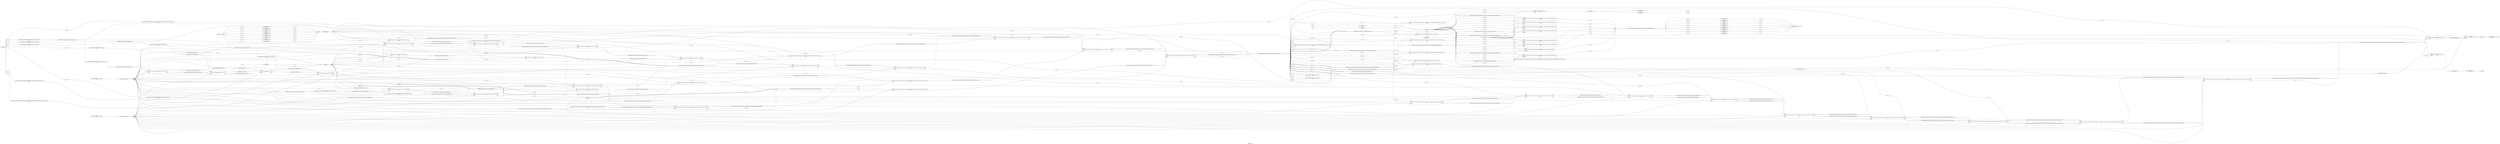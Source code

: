 digraph "FixedPointAddSub" {
label="FixedPointAddSub";
rankdir="LR";
remincross=true;
n1 [ shape=octagon, label="i_clk", color="black", fontcolor="black"];
n2 [ shape=diamond, label="i_clk_IBUF_I_O", color="black", fontcolor="black"];
n3 [ shape=octagon, label="i_operandA", color="black", fontcolor="black"];
n4 [ shape=diamond, label="i_operandA_IBUF_I_O", color="black", fontcolor="black"];
n5 [ shape=octagon, label="i_operandB", color="black", fontcolor="black"];
n6 [ shape=octagon, label="i_rst", color="black", fontcolor="black"];
n7 [ shape=diamond, label="i_rst_IBUF_I_O", color="black", fontcolor="black"];
n8 [ shape=octagon, label="i_start", color="black", fontcolor="black"];
n9 [ shape=octagon, label="i_sub", color="black", fontcolor="black"];
n10 [ shape=diamond, label="i_sub_IBUF_I_O", color="black", fontcolor="black"];
n11 [ shape=diamond, label="i_sub_IBUF_I_O_ALU_SUM_CIN", color="black", fontcolor="black"];
n12 [ shape=diamond, label="i_sub_IBUF_I_O_ALU_SUM_CIN_ALU_COUT_CIN", color="black", fontcolor="black"];
n13 [ shape=diamond, label="i_sub_IBUF_I_O_ALU_SUM_CIN_ALU_COUT_CIN_ALU_COUT_I1", color="black", fontcolor="black"];
n14 [ shape=diamond, label="i_sub_IBUF_I_O_ALU_SUM_CIN_ALU_COUT_CIN_ALU_COUT_SUM", color="black", fontcolor="black"];
n15 [ shape=diamond, label="i_sub_IBUF_I_O_ALU_SUM_CIN_ALU_COUT_I0", color="black", fontcolor="black"];
n16 [ shape=diamond, label="i_sub_IBUF_I_O_ALU_SUM_CIN_ALU_COUT_I0_LUT1_F_I0", color="black", fontcolor="black"];
n17 [ shape=diamond, label="i_sub_IBUF_I_O_ALU_SUM_CIN_ALU_COUT_I0_LUT1_F_I0_LUT3_I1_F", color="black", fontcolor="black"];
n18 [ shape=diamond, label="i_sub_IBUF_I_O_ALU_SUM_CIN_ALU_COUT_I0_LUT1_F_I0_LUT3_I1_F_ALU_I1_CIN", color="black", fontcolor="black"];
n19 [ shape=diamond, label="i_sub_IBUF_I_O_ALU_SUM_CIN_ALU_COUT_I0_LUT1_F_I0_LUT3_I1_F_ALU_I1_CIN_ALU_COUT_SUM", color="black", fontcolor="black"];
n20 [ shape=diamond, label="i_sub_IBUF_I_O_ALU_SUM_CIN_ALU_COUT_I0_LUT1_F_I0_LUT3_I1_F_ALU_I1_CIN_ALU_COUT_SUM_ALU_I0_SUM", color="black", fontcolor="black"];
n21 [ shape=diamond, label="i_sub_IBUF_I_O_ALU_SUM_CIN_ALU_COUT_I0_LUT1_F_I0_LUT3_I1_F_ALU_I1_SUM", color="black", fontcolor="black"];
n22 [ shape=diamond, label="i_sub_IBUF_I_O_ALU_SUM_CIN_ALU_COUT_I0_LUT1_F_I0_LUT3_I1_F_ALU_I1_SUM_ALU_SUM_1_CIN", color="black", fontcolor="black"];
n23 [ shape=diamond, label="i_sub_IBUF_I_O_ALU_SUM_CIN_ALU_COUT_I0_LUT1_F_I0_LUT3_I1_F_ALU_I1_SUM_ALU_SUM_1_COUT", color="black", fontcolor="black"];
n24 [ shape=diamond, label="i_sub_IBUF_I_O_ALU_SUM_CIN_ALU_COUT_I0_LUT1_F_I0_LUT3_I1_F_ALU_I1_SUM_ALU_SUM_1_I1", color="black", fontcolor="black"];
n25 [ shape=diamond, label="i_sub_IBUF_I_O_ALU_SUM_CIN_ALU_COUT_I0_LUT1_F_I0_LUT3_I1_F_ALU_I1_SUM_ALU_SUM_COUT", color="black", fontcolor="black"];
n26 [ shape=diamond, label="i_sub_IBUF_I_O_ALU_SUM_CIN_ALU_COUT_I0_LUT1_F_I0_LUT3_I1_F_ALU_I1_SUM_ALU_SUM_I1", color="black", fontcolor="black"];
n27 [ shape=diamond, label="i_sub_IBUF_I_O_ALU_SUM_CIN_ALU_COUT_I0_LUT1_F_I0_LUT3_I1_I0", color="black", fontcolor="black"];
n28 [ shape=diamond, label="i_sub_IBUF_I_O_ALU_SUM_CIN_ALU_COUT_SUM", color="black", fontcolor="black"];
n29 [ shape=diamond, label="i_sub_IBUF_I_O_ALU_SUM_COUT", color="black", fontcolor="black"];
n30 [ shape=diamond, label="i_sub_IBUF_I_O_ALU_SUM_COUT_ALU_CIN_COUT", color="black", fontcolor="black"];
n31 [ shape=diamond, label="i_sub_IBUF_I_O_ALU_SUM_COUT_ALU_CIN_COUT_ALU_CIN_COUT", color="black", fontcolor="black"];
n32 [ shape=diamond, label="i_sub_IBUF_I_O_ALU_SUM_COUT_ALU_CIN_COUT_ALU_CIN_COUT_ALU_CIN_COUT", color="black", fontcolor="black"];
n33 [ shape=diamond, label="i_sub_IBUF_I_O_ALU_SUM_COUT_ALU_CIN_COUT_ALU_CIN_COUT_ALU_CIN_COUT_ALU_CIN_COUT", color="black", fontcolor="black"];
n34 [ shape=diamond, label="i_sub_IBUF_I_O_ALU_SUM_COUT_ALU_CIN_COUT_ALU_CIN_COUT_ALU_CIN_COUT_ALU_CIN_COUT_ALU_CIN_COUT", color="black", fontcolor="black"];
n35 [ shape=diamond, label="i_sub_IBUF_I_O_ALU_SUM_COUT_ALU_CIN_COUT_ALU_CIN_COUT_ALU_CIN_COUT_ALU_CIN_COUT_ALU_CIN_I0", color="black", fontcolor="black"];
n36 [ shape=diamond, label="i_sub_IBUF_I_O_ALU_SUM_COUT_ALU_CIN_COUT_ALU_CIN_COUT_ALU_CIN_COUT_ALU_CIN_COUT_ALU_CIN_I0_LUT1_F_I0", color="black", fontcolor="black"];
n37 [ shape=diamond, label="i_sub_IBUF_I_O_ALU_SUM_COUT_ALU_CIN_COUT_ALU_CIN_COUT_ALU_CIN_COUT_ALU_CIN_COUT_ALU_CIN_SUM", color="black", fontcolor="black"];
n38 [ shape=diamond, label="i_sub_IBUF_I_O_ALU_SUM_COUT_ALU_CIN_COUT_ALU_CIN_COUT_ALU_CIN_COUT_ALU_CIN_I0", color="black", fontcolor="black"];
n39 [ shape=diamond, label="i_sub_IBUF_I_O_ALU_SUM_COUT_ALU_CIN_COUT_ALU_CIN_COUT_ALU_CIN_COUT_ALU_CIN_I0_LUT1_F_I0", color="black", fontcolor="black"];
n40 [ shape=diamond, label="i_sub_IBUF_I_O_ALU_SUM_COUT_ALU_CIN_COUT_ALU_CIN_COUT_ALU_CIN_COUT_ALU_CIN_SUM", color="black", fontcolor="black"];
n41 [ shape=diamond, label="i_sub_IBUF_I_O_ALU_SUM_COUT_ALU_CIN_COUT_ALU_CIN_COUT_ALU_CIN_COUT_ALU_CIN_SUM_LUT3_I2_F", color="black", fontcolor="black"];
n42 [ shape=diamond, label="i_sub_IBUF_I_O_ALU_SUM_COUT_ALU_CIN_COUT_ALU_CIN_COUT_ALU_CIN_I0", color="black", fontcolor="black"];
n43 [ shape=diamond, label="i_sub_IBUF_I_O_ALU_SUM_COUT_ALU_CIN_COUT_ALU_CIN_COUT_ALU_CIN_I0_LUT1_F_I0", color="black", fontcolor="black"];
n44 [ shape=diamond, label="i_sub_IBUF_I_O_ALU_SUM_COUT_ALU_CIN_COUT_ALU_CIN_COUT_ALU_CIN_SUM", color="black", fontcolor="black"];
n45 [ shape=diamond, label="i_sub_IBUF_I_O_ALU_SUM_COUT_ALU_CIN_COUT_ALU_CIN_COUT_ALU_CIN_SUM_LUT3_I2_F", color="black", fontcolor="black"];
n46 [ shape=diamond, label="i_sub_IBUF_I_O_ALU_SUM_COUT_ALU_CIN_COUT_ALU_CIN_I0", color="black", fontcolor="black"];
n47 [ shape=diamond, label="i_sub_IBUF_I_O_ALU_SUM_COUT_ALU_CIN_COUT_ALU_CIN_I0_LUT1_F_I0", color="black", fontcolor="black"];
n48 [ shape=diamond, label="i_sub_IBUF_I_O_ALU_SUM_COUT_ALU_CIN_COUT_ALU_CIN_SUM", color="black", fontcolor="black"];
n49 [ shape=diamond, label="i_sub_IBUF_I_O_ALU_SUM_COUT_ALU_CIN_COUT_ALU_CIN_SUM_LUT3_I2_F", color="black", fontcolor="black"];
n50 [ shape=diamond, label="i_sub_IBUF_I_O_ALU_SUM_COUT_ALU_CIN_I0", color="black", fontcolor="black"];
n51 [ shape=diamond, label="i_sub_IBUF_I_O_ALU_SUM_COUT_ALU_CIN_I0_LUT1_F_I0", color="black", fontcolor="black"];
n52 [ shape=diamond, label="i_sub_IBUF_I_O_ALU_SUM_COUT_ALU_CIN_SUM", color="black", fontcolor="black"];
n53 [ shape=diamond, label="i_sub_IBUF_I_O_ALU_SUM_COUT_ALU_CIN_SUM_LUT3_I2_F", color="black", fontcolor="black"];
n54 [ shape=diamond, label="i_sub_IBUF_I_O_ALU_SUM_COUT_ALU_CIN_SUM_LUT3_I2_F_ALU_I1_CIN", color="black", fontcolor="black"];
n55 [ shape=diamond, label="i_sub_IBUF_I_O_ALU_SUM_COUT_ALU_CIN_SUM_LUT3_I2_F_ALU_I1_COUT", color="black", fontcolor="black"];
n56 [ shape=diamond, label="i_sub_IBUF_I_O_ALU_SUM_COUT_ALU_CIN_SUM_LUT3_I2_F_ALU_I1_COUT_ALU_CIN_COUT", color="black", fontcolor="black"];
n57 [ shape=diamond, label="i_sub_IBUF_I_O_ALU_SUM_COUT_ALU_CIN_SUM_LUT3_I2_F_ALU_I1_COUT_ALU_CIN_COUT_ALU_CIN_COUT", color="black", fontcolor="black"];
n58 [ shape=diamond, label="i_sub_IBUF_I_O_ALU_SUM_COUT_ALU_CIN_SUM_LUT3_I2_F_ALU_I1_COUT_ALU_CIN_COUT_ALU_CIN_COUT_ALU_CIN_SUM", color="black", fontcolor="black"];
n59 [ shape=diamond, label="i_sub_IBUF_I_O_ALU_SUM_COUT_ALU_CIN_SUM_LUT3_I2_F_ALU_I1_COUT_ALU_CIN_COUT_ALU_CIN_SUM", color="black", fontcolor="black"];
n60 [ shape=diamond, label="i_sub_IBUF_I_O_ALU_SUM_COUT_ALU_CIN_SUM_LUT3_I2_F_ALU_I1_COUT_ALU_CIN_SUM", color="black", fontcolor="black"];
n61 [ shape=diamond, label="i_sub_IBUF_I_O_ALU_SUM_COUT_ALU_CIN_SUM_LUT3_I2_F_ALU_I1_COUT_ALU_CIN_SUM_LUT3_I0_F", color="black", fontcolor="black"];
n62 [ shape=diamond, label="i_sub_IBUF_I_O_ALU_SUM_COUT_ALU_CIN_SUM_LUT3_I2_F_ALU_I1_SUM", color="black", fontcolor="black"];
n63 [ shape=diamond, label="i_sub_IBUF_I_O_ALU_SUM_COUT_ALU_CIN_SUM_LUT3_I2_F_ALU_I1_SUM_ALU_I0_CIN", color="black", fontcolor="black"];
n64 [ shape=diamond, label="i_sub_IBUF_I_O_ALU_SUM_COUT_ALU_CIN_SUM_LUT3_I2_F_ALU_I1_SUM_ALU_I0_COUT", color="black", fontcolor="black"];
n65 [ shape=diamond, label="i_sub_IBUF_I_O_ALU_SUM_COUT_ALU_CIN_SUM_LUT3_I2_F_ALU_I1_SUM_ALU_I0_COUT_ALU_CIN_COUT", color="black", fontcolor="black"];
n66 [ shape=diamond, label="i_sub_IBUF_I_O_ALU_SUM_COUT_ALU_CIN_SUM_LUT3_I2_F_ALU_I1_SUM_ALU_I0_COUT_ALU_CIN_COUT_ALU_CIN_COUT", color="black", fontcolor="black"];
n67 [ shape=diamond, label="i_sub_IBUF_I_O_ALU_SUM_COUT_ALU_CIN_SUM_LUT3_I2_F_ALU_I1_SUM_ALU_I0_COUT_ALU_CIN_COUT_ALU_CIN_COUT_ALU_CIN_COUT", color="black", fontcolor="black"];
n68 [ shape=diamond, label="i_sub_IBUF_I_O_ALU_SUM_COUT_ALU_CIN_SUM_LUT3_I2_F_ALU_I1_SUM_ALU_I0_COUT_ALU_CIN_COUT_ALU_CIN_COUT_ALU_CIN_COUT_ALU_CIN_COUT", color="black", fontcolor="black"];
n69 [ shape=diamond, label="i_sub_IBUF_I_O_ALU_SUM_COUT_ALU_CIN_SUM_LUT3_I2_F_ALU_I1_SUM_ALU_I0_COUT_ALU_CIN_COUT_ALU_CIN_COUT_ALU_CIN_COUT_ALU_CIN_COUT_ALU_CIN_COUT", color="black", fontcolor="black"];
n70 [ shape=diamond, label="i_sub_IBUF_I_O_ALU_SUM_COUT_ALU_CIN_SUM_LUT3_I2_F_ALU_I1_SUM_ALU_I0_COUT_ALU_CIN_COUT_ALU_CIN_COUT_ALU_CIN_COUT_ALU_CIN_COUT_ALU_CIN_SUM", color="black", fontcolor="black"];
n71 [ shape=diamond, label="i_sub_IBUF_I_O_ALU_SUM_COUT_ALU_CIN_SUM_LUT3_I2_F_ALU_I1_SUM_ALU_I0_COUT_ALU_CIN_COUT_ALU_CIN_COUT_ALU_CIN_COUT_ALU_CIN_SUM", color="black", fontcolor="black"];
n72 [ shape=diamond, label="i_sub_IBUF_I_O_ALU_SUM_COUT_ALU_CIN_SUM_LUT3_I2_F_ALU_I1_SUM_ALU_I0_COUT_ALU_CIN_COUT_ALU_CIN_COUT_ALU_CIN_SUM", color="black", fontcolor="black"];
n73 [ shape=diamond, label="i_sub_IBUF_I_O_ALU_SUM_COUT_ALU_CIN_SUM_LUT3_I2_F_ALU_I1_SUM_ALU_I0_COUT_ALU_CIN_COUT_ALU_CIN_SUM", color="black", fontcolor="black"];
n74 [ shape=diamond, label="i_sub_IBUF_I_O_ALU_SUM_COUT_ALU_CIN_SUM_LUT3_I2_F_ALU_I1_SUM_ALU_I0_COUT_ALU_CIN_SUM", color="black", fontcolor="black"];
n75 [ shape=diamond, label="i_sub_IBUF_I_O_ALU_SUM_COUT_ALU_CIN_SUM_LUT3_I2_F_ALU_I1_SUM_ALU_I0_SUM", color="black", fontcolor="black"];
n76 [ shape=diamond, label="i_sub_IBUF_I_O_ALU_SUM_COUT_ALU_CIN_SUM_LUT3_I2_F_ALU_I1_SUM_LUT3_I0_F", color="black", fontcolor="black"];
n77 [ shape=diamond, label="i_sub_IBUF_I_O_ALU_SUM_COUT_ALU_CIN_SUM_LUT3_I2_F_ALU_I1_SUM_LUT3_I0_F_DFFRE_D_Q", color="black", fontcolor="black"];
n78 [ shape=diamond, label="i_sub_IBUF_I_O_ALU_SUM_COUT_ALU_CIN_SUM_LUT3_I2_F_ALU_I1_SUM_LUT3_I0_F_DFFRE_D_Q_DFFRE_Q_1_D", color="black", fontcolor="black"];
n79 [ shape=diamond, label="i_sub_IBUF_I_O_ALU_SUM_COUT_ALU_CIN_SUM_LUT3_I2_F_ALU_I1_SUM_LUT3_I0_F_DFFRE_D_Q_DFFRE_Q_2_D", color="black", fontcolor="black"];
n80 [ shape=diamond, label="i_sub_IBUF_I_O_ALU_SUM_COUT_ALU_CIN_SUM_LUT3_I2_F_ALU_I1_SUM_LUT3_I0_F_DFFRE_D_Q_DFFRE_Q_5_D", color="black", fontcolor="black"];
n81 [ shape=diamond, label="i_sub_IBUF_I_O_ALU_SUM_COUT_ALU_CIN_SUM_LUT3_I2_F_ALU_I1_SUM_LUT3_I0_F_DFFRE_D_Q_DFFRE_Q_6_D", color="black", fontcolor="black"];
n82 [ shape=diamond, label="i_sub_IBUF_I_O_ALU_SUM_I0", color="black", fontcolor="black"];
n83 [ shape=diamond, label="i_sub_IBUF_I_O_ALU_SUM_I0_LUT1_F_I0", color="black", fontcolor="black"];
n84 [ shape=diamond, label="i_sub_IBUF_I_O_ALU_SUM_I0_LUT1_F_I0_LUT3_I0_F", color="black", fontcolor="black"];
n85 [ shape=diamond, label="i_sub_IBUF_I_O_ALU_SUM_I0_LUT1_F_I0_LUT3_I0_F_ALU_I1_CIN", color="black", fontcolor="black"];
n86 [ shape=diamond, label="i_sub_IBUF_I_O_ALU_SUM_I0_LUT1_F_I0_LUT3_I0_F_ALU_I1_SUM", color="black", fontcolor="black"];
n87 [ shape=diamond, label="i_sub_IBUF_I_O_ALU_SUM_I0_LUT1_F_I0_LUT3_I0_F_ALU_I1_SUM_ALU_I0_CIN", color="black", fontcolor="black"];
n88 [ shape=diamond, label="i_sub_IBUF_I_O_ALU_SUM_I0_LUT1_F_I0_LUT3_I0_F_ALU_I1_SUM_ALU_I0_CIN_ALU_COUT_CIN", color="black", fontcolor="black"];
n89 [ shape=diamond, label="i_sub_IBUF_I_O_ALU_SUM_I0_LUT1_F_I0_LUT3_I0_F_ALU_I1_SUM_ALU_I0_CIN_ALU_COUT_SUM", color="black", fontcolor="black"];
n90 [ shape=diamond, label="i_sub_IBUF_I_O_ALU_SUM_I0_LUT1_F_I0_LUT3_I0_F_ALU_I1_SUM_ALU_I0_SUM", color="black", fontcolor="black"];
n91 [ shape=diamond, label="i_sub_IBUF_I_O_ALU_SUM_I0_LUT1_F_I0_LUT3_I0_F_ALU_I1_SUM_LUT3_I0_F", color="black", fontcolor="black"];
n92 [ shape=diamond, label="i_sub_IBUF_I_O_ALU_SUM_I1", color="black", fontcolor="black"];
n93 [ shape=diamond, label="i_sub_IBUF_I_O_ALU_SUM_I3", color="black", fontcolor="black"];
n94 [ shape=octagon, label="o_busy", color="black", fontcolor="black"];
n95 [ shape=octagon, label="o_data", color="black", fontcolor="black"];
n96 [ shape=octagon, label="o_done", color="black", fontcolor="black"];
n97 [ shape=diamond, label="o_done_OBUF_O_I", color="black", fontcolor="black"];
n98 [ shape=octagon, label="o_overflow", color="black", fontcolor="black"];
n99 [ shape=diamond, label="o_overflow_OBUF_O_I", color="black", fontcolor="black"];
n100 [ shape=diamond, label="o_overflow_OBUF_O_I_DFFR_Q_D", color="black", fontcolor="black"];
n101 [ shape=octagon, label="o_valid", color="black", fontcolor="black"];
n102 [ shape=diamond, label="o_valid_OBUF_O_I", color="black", fontcolor="black"];
n103 [ shape=diamond, label="o_valid_OBUF_O_I_DFFR_Q_D", color="black", fontcolor="black"];
n104 [ shape=diamond, label="o_valid_OBUF_O_I_DFFR_Q_RESET", color="black", fontcolor="black"];
c107 [ shape=record, label="{{<p105> I}|i_clk_IBUF_I\nIBUF|{<p106> O}}",  ];
c108 [ shape=record, label="{{<p105> I}|i_operandA_IBUF_I\nIBUF|{<p106> O}}",  ];
x0 [ shape=record, style=rounded, label="<s0> 7:7 - 0:0 ", color="black", fontcolor="black" ];
x0:e -> c108:p105:w [arrowhead=odiamond, arrowtail=odiamond, dir=both, color="black", fontcolor="black", label=""];
x1 [ shape=record, style=rounded, label="<s0> 0:0 - 7:7 ", color="black", fontcolor="black" ];
c108:p106:e -> x1:w [arrowhead=odiamond, arrowtail=odiamond, dir=both, color="black", fontcolor="black", label=""];
c109 [ shape=record, label="{{<p105> I}|i_operandA_IBUF_I_1\nIBUF|{<p106> O}}",  ];
x2 [ shape=record, style=rounded, label="<s0> 6:6 - 0:0 ", color="black", fontcolor="black" ];
x2:e -> c109:p105:w [arrowhead=odiamond, arrowtail=odiamond, dir=both, color="black", fontcolor="black", label=""];
x3 [ shape=record, style=rounded, label="<s0> 0:0 - 6:6 ", color="black", fontcolor="black" ];
c109:p106:e -> x3:w [arrowhead=odiamond, arrowtail=odiamond, dir=both, color="black", fontcolor="black", label=""];
c110 [ shape=record, label="{{<p105> I}|i_operandA_IBUF_I_2\nIBUF|{<p106> O}}",  ];
x4 [ shape=record, style=rounded, label="<s0> 5:5 - 0:0 ", color="black", fontcolor="black" ];
x4:e -> c110:p105:w [arrowhead=odiamond, arrowtail=odiamond, dir=both, color="black", fontcolor="black", label=""];
x5 [ shape=record, style=rounded, label="<s0> 0:0 - 5:5 ", color="black", fontcolor="black" ];
c110:p106:e -> x5:w [arrowhead=odiamond, arrowtail=odiamond, dir=both, color="black", fontcolor="black", label=""];
c111 [ shape=record, label="{{<p105> I}|i_operandA_IBUF_I_3\nIBUF|{<p106> O}}",  ];
x6 [ shape=record, style=rounded, label="<s0> 4:4 - 0:0 ", color="black", fontcolor="black" ];
x6:e -> c111:p105:w [arrowhead=odiamond, arrowtail=odiamond, dir=both, color="black", fontcolor="black", label=""];
x7 [ shape=record, style=rounded, label="<s0> 0:0 - 4:4 ", color="black", fontcolor="black" ];
c111:p106:e -> x7:w [arrowhead=odiamond, arrowtail=odiamond, dir=both, color="black", fontcolor="black", label=""];
c112 [ shape=record, label="{{<p105> I}|i_operandA_IBUF_I_4\nIBUF|{<p106> O}}",  ];
x8 [ shape=record, style=rounded, label="<s0> 3:3 - 0:0 ", color="black", fontcolor="black" ];
x8:e -> c112:p105:w [arrowhead=odiamond, arrowtail=odiamond, dir=both, color="black", fontcolor="black", label=""];
x9 [ shape=record, style=rounded, label="<s0> 0:0 - 3:3 ", color="black", fontcolor="black" ];
c112:p106:e -> x9:w [arrowhead=odiamond, arrowtail=odiamond, dir=both, color="black", fontcolor="black", label=""];
c113 [ shape=record, label="{{<p105> I}|i_operandA_IBUF_I_5\nIBUF|{<p106> O}}",  ];
x10 [ shape=record, style=rounded, label="<s0> 2:2 - 0:0 ", color="black", fontcolor="black" ];
x10:e -> c113:p105:w [arrowhead=odiamond, arrowtail=odiamond, dir=both, color="black", fontcolor="black", label=""];
x11 [ shape=record, style=rounded, label="<s0> 0:0 - 2:2 ", color="black", fontcolor="black" ];
c113:p106:e -> x11:w [arrowhead=odiamond, arrowtail=odiamond, dir=both, color="black", fontcolor="black", label=""];
c114 [ shape=record, label="{{<p105> I}|i_operandA_IBUF_I_6\nIBUF|{<p106> O}}",  ];
x12 [ shape=record, style=rounded, label="<s0> 1:1 - 0:0 ", color="black", fontcolor="black" ];
x12:e -> c114:p105:w [arrowhead=odiamond, arrowtail=odiamond, dir=both, color="black", fontcolor="black", label=""];
x13 [ shape=record, style=rounded, label="<s0> 0:0 - 1:1 ", color="black", fontcolor="black" ];
c114:p106:e -> x13:w [arrowhead=odiamond, arrowtail=odiamond, dir=both, color="black", fontcolor="black", label=""];
c115 [ shape=record, label="{{<p105> I}|i_operandA_IBUF_I_7\nIBUF|{<p106> O}}",  ];
x14 [ shape=record, style=rounded, label="<s0> 0:0 - 0:0 ", color="black", fontcolor="black" ];
x14:e -> c115:p105:w [arrowhead=odiamond, arrowtail=odiamond, dir=both, color="black", fontcolor="black", label=""];
x15 [ shape=record, style=rounded, label="<s0> 0:0 - 0:0 ", color="black", fontcolor="black" ];
c115:p106:e -> x15:w [arrowhead=odiamond, arrowtail=odiamond, dir=both, color="black", fontcolor="black", label=""];
c116 [ shape=record, label="{{<p105> I}|i_rst_IBUF_I\nIBUF|{<p106> O}}",  ];
x16 [ shape=record, style=rounded, label="<s0> 0:0 - 1:1 ", color="black", fontcolor="black" ];
c116:p106:e -> x16:w [arrowhead=odiamond, arrowtail=odiamond, dir=both, color="black", fontcolor="black", label=""];
c117 [ shape=record, label="{{<p105> I}|i_start_IBUF_I\nIBUF|{<p106> O}}",  ];
x17 [ shape=record, style=rounded, label="<s0> 0:0 - 0:0 ", color="black", fontcolor="black" ];
c117:p106:e -> x17:w [arrowhead=odiamond, arrowtail=odiamond, dir=both, color="black", fontcolor="black", label=""];
c118 [ shape=record, label="{{<p105> I}|i_sub_IBUF_I\nIBUF|{<p106> O}}",  ];
x18 [ shape=record, style=rounded, label="<s0> 0:0 - 1:1 ", color="black", fontcolor="black" ];
c118:p106:e -> x18:w [arrowhead=odiamond, arrowtail=odiamond, dir=both, color="black", fontcolor="black", label=""];
c125 [ shape=record, label="{{<p119> CIN|<p120> I0|<p121> I1|<p122> I3}|i_sub_IBUF_I_O_ALU_SUM\nALU|{<p123> COUT|<p124> SUM}}",  ];
x19 [ shape=record, style=rounded, label="<s0> 0:0 - 2:2 ", color="black", fontcolor="black" ];
c125:p124:e -> x19:w [arrowhead=odiamond, arrowtail=odiamond, dir=both, color="black", fontcolor="black", label=""];
c126 [ shape=record, label="{{<p119> CIN|<p120> I0|<p121> I1|<p122> I3}|i_sub_IBUF_I_O_ALU_SUM_CIN_ALU_COUT\nALU|{<p123> COUT|<p124> SUM}}",  ];
c127 [ shape=record, label="{{<p119> CIN|<p120> I0|<p121> I1|<p122> I3}|i_sub_IBUF_I_O_ALU_SUM_CIN_ALU_COUT_CIN_ALU_COUT\nALU|{<p123> COUT|<p124> SUM}}",  ];
c129 [ shape=record, label="{{<p120> I0}|i_sub_IBUF_I_O_ALU_SUM_CIN_ALU_COUT_CIN_ALU_COUT_I1_LUT1_F\nLUT1|{<p128> F}}",  ];
c130 [ shape=record, label="{{<p120> I0}|i_sub_IBUF_I_O_ALU_SUM_CIN_ALU_COUT_I0_LUT1_F\nLUT1|{<p128> F}}",  ];
c131 [ shape=record, label="{{<p105> I}|i_sub_IBUF_I_O_ALU_SUM_CIN_ALU_COUT_I0_LUT1_F_I0_IBUF_O\nIBUF|{<p106> O}}",  ];
x20 [ shape=record, style=rounded, label="<s0> 1:1 - 0:0 ", color="black", fontcolor="black" ];
x20:e -> c131:p105:w [arrowhead=odiamond, arrowtail=odiamond, dir=both, color="black", fontcolor="black", label=""];
c133 [ shape=record, label="{{<p120> I0|<p121> I1|<p132> I2}|i_sub_IBUF_I_O_ALU_SUM_CIN_ALU_COUT_I0_LUT1_F_I0_LUT3_I1\nLUT3|{<p128> F}}",  ];
x21 [ shape=record, style=rounded, label="<s0> 1:1 - 0:0 ", color="black", fontcolor="black" ];
x21:e -> c133:p132:w [arrowhead=odiamond, arrowtail=odiamond, dir=both, color="black", fontcolor="black", label=""];
c134 [ shape=record, label="{{<p119> CIN|<p120> I0|<p121> I1|<p122> I3}|i_sub_IBUF_I_O_ALU_SUM_CIN_ALU_COUT_I0_LUT1_F_I0_LUT3_I1_F_ALU_I1\nALU|{<p123> COUT|<p124> SUM}}",  ];
x22 [ shape=record, style=rounded, label="<s0> 1:1 - 0:0 ", color="black", fontcolor="black" ];
x22:e -> c134:p120:w [arrowhead=odiamond, arrowtail=odiamond, dir=both, color="black", fontcolor="black", label=""];
x23 [ shape=record, style=rounded, label="<s0> 0:0 - 0:0 ", color="black", fontcolor="black" ];
c134:p124:e -> x23:w [arrowhead=odiamond, arrowtail=odiamond, dir=both, color="black", fontcolor="black", label=""];
c135 [ shape=record, label="{{<p119> CIN|<p120> I0|<p121> I1|<p122> I3}|i_sub_IBUF_I_O_ALU_SUM_CIN_ALU_COUT_I0_LUT1_F_I0_LUT3_I1_F_ALU_I1_CIN_ALU_COUT\nALU|{<p123> COUT|<p124> SUM}}",  ];
x24 [ shape=record, style=rounded, label="<s0> 0:0 - 0:0 ", color="black", fontcolor="black" ];
x24:e -> c135:p120:w [arrowhead=odiamond, arrowtail=odiamond, dir=both, color="black", fontcolor="black", label=""];
x25 [ shape=record, style=rounded, label="<s0> 0:0 - 0:0 ", color="black", fontcolor="black" ];
c135:p124:e -> x25:w [arrowhead=odiamond, arrowtail=odiamond, dir=both, color="black", fontcolor="black", label=""];
c136 [ shape=record, label="{{<p119> CIN|<p120> I0|<p121> I1|<p122> I3}|i_sub_IBUF_I_O_ALU_SUM_CIN_ALU_COUT_I0_LUT1_F_I0_LUT3_I1_F_ALU_I1_CIN_ALU_COUT_SUM_ALU_I0\nALU|{<p123> COUT|<p124> SUM}}",  ];
x26 [ shape=record, style=rounded, label="<s0> 0:0 - 0:0 ", color="black", fontcolor="black" ];
x26:e -> c136:p120:w [arrowhead=odiamond, arrowtail=odiamond, dir=both, color="black", fontcolor="black", label=""];
c137 [ shape=record, label="{{<p119> CIN|<p120> I0|<p121> I1|<p122> I3}|i_sub_IBUF_I_O_ALU_SUM_CIN_ALU_COUT_I0_LUT1_F_I0_LUT3_I1_F_ALU_I1_SUM_ALU_SUM\nALU|{<p123> COUT|<p124> SUM}}",  ];
x27 [ shape=record, style=rounded, label="<s0> 7:7 - 0:0 ", color="black", fontcolor="black" ];
x27:e -> c137:p120:w [arrowhead=odiamond, arrowtail=odiamond, dir=both, color="black", fontcolor="black", label=""];
x28 [ shape=record, style=rounded, label="<s0> 0:0 - 2:2 ", color="black", fontcolor="black" ];
c137:p124:e -> x28:w [arrowhead=odiamond, arrowtail=odiamond, dir=both, color="black", fontcolor="black", label=""];
c138 [ shape=record, label="{{<p119> CIN|<p120> I0|<p121> I1|<p122> I3}|i_sub_IBUF_I_O_ALU_SUM_CIN_ALU_COUT_I0_LUT1_F_I0_LUT3_I1_F_ALU_I1_SUM_ALU_SUM_1\nALU|{<p123> COUT|<p124> SUM}}",  ];
x29 [ shape=record, style=rounded, label="<s0> 7:7 - 0:0 ", color="black", fontcolor="black" ];
x29:e -> c138:p120:w [arrowhead=odiamond, arrowtail=odiamond, dir=both, color="black", fontcolor="black", label=""];
x30 [ shape=record, style=rounded, label="<s0> 0:0 - 1:1 ", color="black", fontcolor="black" ];
c138:p124:e -> x30:w [arrowhead=odiamond, arrowtail=odiamond, dir=both, color="black", fontcolor="black", label=""];
c139 [ shape=record, label="{{<p105> I}|i_sub_IBUF_I_O_ALU_SUM_CIN_ALU_COUT_I0_LUT1_F_I0_LUT3_I1_I0_IBUF_O\nIBUF|{<p106> O}}",  ];
x31 [ shape=record, style=rounded, label="<s0> 0:0 - 0:0 ", color="black", fontcolor="black" ];
x31:e -> c139:p105:w [arrowhead=odiamond, arrowtail=odiamond, dir=both, color="black", fontcolor="black", label=""];
c140 [ shape=record, label="{{<p119> CIN|<p120> I0|<p121> I1|<p122> I3}|i_sub_IBUF_I_O_ALU_SUM_COUT_ALU_CIN\nALU|{<p123> COUT|<p124> SUM}}",  ];
x32 [ shape=record, style=rounded, label="<s0> 0:0 - 2:2 ", color="black", fontcolor="black" ];
c140:p124:e -> x32:w [arrowhead=odiamond, arrowtail=odiamond, dir=both, color="black", fontcolor="black", label=""];
c141 [ shape=record, label="{{<p119> CIN|<p120> I0|<p121> I1|<p122> I3}|i_sub_IBUF_I_O_ALU_SUM_COUT_ALU_CIN_COUT_ALU_CIN\nALU|{<p123> COUT|<p124> SUM}}",  ];
x33 [ shape=record, style=rounded, label="<s0> 0:0 - 2:2 ", color="black", fontcolor="black" ];
c141:p124:e -> x33:w [arrowhead=odiamond, arrowtail=odiamond, dir=both, color="black", fontcolor="black", label=""];
c142 [ shape=record, label="{{<p119> CIN|<p120> I0|<p121> I1|<p122> I3}|i_sub_IBUF_I_O_ALU_SUM_COUT_ALU_CIN_COUT_ALU_CIN_COUT_ALU_CIN\nALU|{<p123> COUT|<p124> SUM}}",  ];
x34 [ shape=record, style=rounded, label="<s0> 0:0 - 2:2 ", color="black", fontcolor="black" ];
c142:p124:e -> x34:w [arrowhead=odiamond, arrowtail=odiamond, dir=both, color="black", fontcolor="black", label=""];
c143 [ shape=record, label="{{<p119> CIN|<p120> I0|<p121> I1|<p122> I3}|i_sub_IBUF_I_O_ALU_SUM_COUT_ALU_CIN_COUT_ALU_CIN_COUT_ALU_CIN_COUT_ALU_CIN\nALU|{<p123> COUT|<p124> SUM}}",  ];
x35 [ shape=record, style=rounded, label="<s0> 0:0 - 2:2 ", color="black", fontcolor="black" ];
c143:p124:e -> x35:w [arrowhead=odiamond, arrowtail=odiamond, dir=both, color="black", fontcolor="black", label=""];
c144 [ shape=record, label="{{<p119> CIN|<p120> I0|<p121> I1|<p122> I3}|i_sub_IBUF_I_O_ALU_SUM_COUT_ALU_CIN_COUT_ALU_CIN_COUT_ALU_CIN_COUT_ALU_CIN_COUT_ALU_CIN\nALU|{<p123> COUT|<p124> SUM}}",  ];
x36 [ shape=record, style=rounded, label="<s0> 0:0 - 0:0 ", color="black", fontcolor="black" ];
c144:p124:e -> x36:w [arrowhead=odiamond, arrowtail=odiamond, dir=both, color="black", fontcolor="black", label=""];
c145 [ shape=record, label="{{<p120> I0}|i_sub_IBUF_I_O_ALU_SUM_COUT_ALU_CIN_COUT_ALU_CIN_COUT_ALU_CIN_COUT_ALU_CIN_COUT_ALU_CIN_I0_LUT1_F\nLUT1|{<p128> F}}",  ];
c146 [ shape=record, label="{{<p105> I}|i_sub_IBUF_I_O_ALU_SUM_COUT_ALU_CIN_COUT_ALU_CIN_COUT_ALU_CIN_COUT_ALU_CIN_COUT_ALU_CIN_I0_LUT1_F_I0_IBUF_O\nIBUF|{<p106> O}}",  ];
x37 [ shape=record, style=rounded, label="<s0> 7:7 - 0:0 ", color="black", fontcolor="black" ];
x37:e -> c146:p105:w [arrowhead=odiamond, arrowtail=odiamond, dir=both, color="black", fontcolor="black", label=""];
c147 [ shape=record, label="{{<p120> I0|<p121> I1|<p132> I2}|i_sub_IBUF_I_O_ALU_SUM_COUT_ALU_CIN_COUT_ALU_CIN_COUT_ALU_CIN_COUT_ALU_CIN_COUT_ALU_CIN_SUM_LUT3_I0\nLUT3|{<p128> F}}",  ];
x38 [ shape=record, style=rounded, label="<s0> 0:0 - 0:0 ", color="black", fontcolor="black" ];
x38:e -> c147:p120:w [arrowhead=odiamond, arrowtail=odiamond, dir=both, color="black", fontcolor="black", label=""];
x39 [ shape=record, style=rounded, label="<s0> 1:1 - 0:0 ", color="black", fontcolor="black" ];
x39:e -> c147:p132:w [arrowhead=odiamond, arrowtail=odiamond, dir=both, color="black", fontcolor="black", label=""];
c148 [ shape=record, label="{{<p120> I0|<p121> I1|<p132> I2}|i_sub_IBUF_I_O_ALU_SUM_COUT_ALU_CIN_COUT_ALU_CIN_COUT_ALU_CIN_COUT_ALU_CIN_COUT_ALU_CIN_SUM_LUT3_I2\nLUT3|{<p128> F}}",  ];
x40 [ shape=record, style=rounded, label="<s0> 1:1 - 0:0 ", color="black", fontcolor="black" ];
x40:e -> c148:p121:w [arrowhead=odiamond, arrowtail=odiamond, dir=both, color="black", fontcolor="black", label=""];
x41 [ shape=record, style=rounded, label="<s0> 0:0 - 0:0 ", color="black", fontcolor="black" ];
x41:e -> c148:p132:w [arrowhead=odiamond, arrowtail=odiamond, dir=both, color="black", fontcolor="black", label=""];
c149 [ shape=record, label="{{<p120> I0}|i_sub_IBUF_I_O_ALU_SUM_COUT_ALU_CIN_COUT_ALU_CIN_COUT_ALU_CIN_COUT_ALU_CIN_I0_LUT1_F\nLUT1|{<p128> F}}",  ];
c150 [ shape=record, label="{{<p105> I}|i_sub_IBUF_I_O_ALU_SUM_COUT_ALU_CIN_COUT_ALU_CIN_COUT_ALU_CIN_COUT_ALU_CIN_I0_LUT1_F_I0_IBUF_O\nIBUF|{<p106> O}}",  ];
x42 [ shape=record, style=rounded, label="<s0> 6:6 - 0:0 ", color="black", fontcolor="black" ];
x42:e -> c150:p105:w [arrowhead=odiamond, arrowtail=odiamond, dir=both, color="black", fontcolor="black", label=""];
c151 [ shape=record, label="{{<p120> I0|<p121> I1|<p132> I2}|i_sub_IBUF_I_O_ALU_SUM_COUT_ALU_CIN_COUT_ALU_CIN_COUT_ALU_CIN_COUT_ALU_CIN_SUM_LUT3_I2\nLUT3|{<p128> F}}",  ];
x43 [ shape=record, style=rounded, label="<s0> 1:1 - 0:0 ", color="black", fontcolor="black" ];
x43:e -> c151:p121:w [arrowhead=odiamond, arrowtail=odiamond, dir=both, color="black", fontcolor="black", label=""];
x44 [ shape=record, style=rounded, label="<s0> 2:2 - 0:0 ", color="black", fontcolor="black" ];
x44:e -> c151:p132:w [arrowhead=odiamond, arrowtail=odiamond, dir=both, color="black", fontcolor="black", label=""];
c152 [ shape=record, label="{{<p120> I0}|i_sub_IBUF_I_O_ALU_SUM_COUT_ALU_CIN_COUT_ALU_CIN_COUT_ALU_CIN_I0_LUT1_F\nLUT1|{<p128> F}}",  ];
c153 [ shape=record, label="{{<p105> I}|i_sub_IBUF_I_O_ALU_SUM_COUT_ALU_CIN_COUT_ALU_CIN_COUT_ALU_CIN_I0_LUT1_F_I0_IBUF_O\nIBUF|{<p106> O}}",  ];
x45 [ shape=record, style=rounded, label="<s0> 5:5 - 0:0 ", color="black", fontcolor="black" ];
x45:e -> c153:p105:w [arrowhead=odiamond, arrowtail=odiamond, dir=both, color="black", fontcolor="black", label=""];
c154 [ shape=record, label="{{<p120> I0|<p121> I1|<p132> I2}|i_sub_IBUF_I_O_ALU_SUM_COUT_ALU_CIN_COUT_ALU_CIN_COUT_ALU_CIN_SUM_LUT3_I2\nLUT3|{<p128> F}}",  ];
x46 [ shape=record, style=rounded, label="<s0> 1:1 - 0:0 ", color="black", fontcolor="black" ];
x46:e -> c154:p121:w [arrowhead=odiamond, arrowtail=odiamond, dir=both, color="black", fontcolor="black", label=""];
x47 [ shape=record, style=rounded, label="<s0> 2:2 - 0:0 ", color="black", fontcolor="black" ];
x47:e -> c154:p132:w [arrowhead=odiamond, arrowtail=odiamond, dir=both, color="black", fontcolor="black", label=""];
c155 [ shape=record, label="{{<p120> I0}|i_sub_IBUF_I_O_ALU_SUM_COUT_ALU_CIN_COUT_ALU_CIN_I0_LUT1_F\nLUT1|{<p128> F}}",  ];
c156 [ shape=record, label="{{<p105> I}|i_sub_IBUF_I_O_ALU_SUM_COUT_ALU_CIN_COUT_ALU_CIN_I0_LUT1_F_I0_IBUF_O\nIBUF|{<p106> O}}",  ];
x48 [ shape=record, style=rounded, label="<s0> 4:4 - 0:0 ", color="black", fontcolor="black" ];
x48:e -> c156:p105:w [arrowhead=odiamond, arrowtail=odiamond, dir=both, color="black", fontcolor="black", label=""];
c157 [ shape=record, label="{{<p120> I0|<p121> I1|<p132> I2}|i_sub_IBUF_I_O_ALU_SUM_COUT_ALU_CIN_COUT_ALU_CIN_SUM_LUT3_I2\nLUT3|{<p128> F}}",  ];
x49 [ shape=record, style=rounded, label="<s0> 1:1 - 0:0 ", color="black", fontcolor="black" ];
x49:e -> c157:p121:w [arrowhead=odiamond, arrowtail=odiamond, dir=both, color="black", fontcolor="black", label=""];
x50 [ shape=record, style=rounded, label="<s0> 2:2 - 0:0 ", color="black", fontcolor="black" ];
x50:e -> c157:p132:w [arrowhead=odiamond, arrowtail=odiamond, dir=both, color="black", fontcolor="black", label=""];
c158 [ shape=record, label="{{<p120> I0}|i_sub_IBUF_I_O_ALU_SUM_COUT_ALU_CIN_I0_LUT1_F\nLUT1|{<p128> F}}",  ];
c159 [ shape=record, label="{{<p105> I}|i_sub_IBUF_I_O_ALU_SUM_COUT_ALU_CIN_I0_LUT1_F_I0_IBUF_O\nIBUF|{<p106> O}}",  ];
x51 [ shape=record, style=rounded, label="<s0> 3:3 - 0:0 ", color="black", fontcolor="black" ];
x51:e -> c159:p105:w [arrowhead=odiamond, arrowtail=odiamond, dir=both, color="black", fontcolor="black", label=""];
c160 [ shape=record, label="{{<p120> I0|<p121> I1|<p132> I2}|i_sub_IBUF_I_O_ALU_SUM_COUT_ALU_CIN_SUM_LUT3_I2\nLUT3|{<p128> F}}",  ];
x52 [ shape=record, style=rounded, label="<s0> 1:1 - 0:0 ", color="black", fontcolor="black" ];
x52:e -> c160:p121:w [arrowhead=odiamond, arrowtail=odiamond, dir=both, color="black", fontcolor="black", label=""];
x53 [ shape=record, style=rounded, label="<s0> 2:2 - 0:0 ", color="black", fontcolor="black" ];
x53:e -> c160:p132:w [arrowhead=odiamond, arrowtail=odiamond, dir=both, color="black", fontcolor="black", label=""];
c161 [ shape=record, label="{{<p119> CIN|<p120> I0|<p121> I1|<p122> I3}|i_sub_IBUF_I_O_ALU_SUM_COUT_ALU_CIN_SUM_LUT3_I2_F_ALU_I1\nALU|{<p123> COUT|<p124> SUM}}",  ];
x54 [ shape=record, style=rounded, label="<s0> 3:3 - 0:0 ", color="black", fontcolor="black" ];
x54:e -> c161:p120:w [arrowhead=odiamond, arrowtail=odiamond, dir=both, color="black", fontcolor="black", label=""];
x55 [ shape=record, style=rounded, label="<s0> 0:0 - 0:0 ", color="black", fontcolor="black" ];
c161:p124:e -> x55:w [arrowhead=odiamond, arrowtail=odiamond, dir=both, color="black", fontcolor="black", label=""];
c162 [ shape=record, label="{{<p119> CIN|<p120> I0|<p121> I1|<p122> I3}|i_sub_IBUF_I_O_ALU_SUM_COUT_ALU_CIN_SUM_LUT3_I2_F_ALU_I1_COUT_ALU_CIN\nALU|{<p123> COUT|<p124> SUM}}",  ];
x56 [ shape=record, style=rounded, label="<s0> 4:4 - 0:0 ", color="black", fontcolor="black" ];
x56:e -> c162:p120:w [arrowhead=odiamond, arrowtail=odiamond, dir=both, color="black", fontcolor="black", label=""];
x57 [ shape=record, style=rounded, label="<s0> 0:0 - 0:0 ", color="black", fontcolor="black" ];
c162:p124:e -> x57:w [arrowhead=odiamond, arrowtail=odiamond, dir=both, color="black", fontcolor="black", label=""];
c163 [ shape=record, label="{{<p119> CIN|<p120> I0|<p121> I1|<p122> I3}|i_sub_IBUF_I_O_ALU_SUM_COUT_ALU_CIN_SUM_LUT3_I2_F_ALU_I1_COUT_ALU_CIN_COUT_ALU_CIN\nALU|{<p123> COUT|<p124> SUM}}",  ];
x58 [ shape=record, style=rounded, label="<s0> 5:5 - 0:0 ", color="black", fontcolor="black" ];
x58:e -> c163:p120:w [arrowhead=odiamond, arrowtail=odiamond, dir=both, color="black", fontcolor="black", label=""];
x59 [ shape=record, style=rounded, label="<s0> 0:0 - 0:0 ", color="black", fontcolor="black" ];
c163:p124:e -> x59:w [arrowhead=odiamond, arrowtail=odiamond, dir=both, color="black", fontcolor="black", label=""];
c164 [ shape=record, label="{{<p119> CIN|<p120> I0|<p121> I1|<p122> I3}|i_sub_IBUF_I_O_ALU_SUM_COUT_ALU_CIN_SUM_LUT3_I2_F_ALU_I1_COUT_ALU_CIN_COUT_ALU_CIN_COUT_ALU_CIN\nALU|{<p123> COUT|<p124> SUM}}",  ];
x60 [ shape=record, style=rounded, label="<s0> 6:6 - 0:0 ", color="black", fontcolor="black" ];
x60:e -> c164:p120:w [arrowhead=odiamond, arrowtail=odiamond, dir=both, color="black", fontcolor="black", label=""];
x61 [ shape=record, style=rounded, label="<s0> 0:0 - 0:0 ", color="black", fontcolor="black" ];
c164:p124:e -> x61:w [arrowhead=odiamond, arrowtail=odiamond, dir=both, color="black", fontcolor="black", label=""];
c165 [ shape=record, label="{{<p120> I0|<p121> I1|<p132> I2}|i_sub_IBUF_I_O_ALU_SUM_COUT_ALU_CIN_SUM_LUT3_I2_F_ALU_I1_COUT_ALU_CIN_COUT_ALU_CIN_SUM_LUT3_I0\nLUT3|{<p128> F}}",  ];
x62 [ shape=record, style=rounded, label="<s0> 0:0 - 0:0 ", color="black", fontcolor="black" ];
x62:e -> c165:p120:w [arrowhead=odiamond, arrowtail=odiamond, dir=both, color="black", fontcolor="black", label=""];
x63 [ shape=record, style=rounded, label="<s0> 1:1 - 0:0 ", color="black", fontcolor="black" ];
x63:e -> c165:p121:w [arrowhead=odiamond, arrowtail=odiamond, dir=both, color="black", fontcolor="black", label=""];
x64 [ shape=record, style=rounded, label="<s0> 2:2 - 0:0 ", color="black", fontcolor="black" ];
x64:e -> c165:p132:w [arrowhead=odiamond, arrowtail=odiamond, dir=both, color="black", fontcolor="black", label=""];
c166 [ shape=record, label="{{<p120> I0|<p121> I1|<p132> I2}|i_sub_IBUF_I_O_ALU_SUM_COUT_ALU_CIN_SUM_LUT3_I2_F_ALU_I1_COUT_ALU_CIN_SUM_LUT3_I0\nLUT3|{<p128> F}}",  ];
x65 [ shape=record, style=rounded, label="<s0> 0:0 - 0:0 ", color="black", fontcolor="black" ];
x65:e -> c166:p120:w [arrowhead=odiamond, arrowtail=odiamond, dir=both, color="black", fontcolor="black", label=""];
x66 [ shape=record, style=rounded, label="<s0> 1:1 - 0:0 ", color="black", fontcolor="black" ];
x66:e -> c166:p121:w [arrowhead=odiamond, arrowtail=odiamond, dir=both, color="black", fontcolor="black", label=""];
x67 [ shape=record, style=rounded, label="<s0> 2:2 - 0:0 ", color="black", fontcolor="black" ];
x67:e -> c166:p132:w [arrowhead=odiamond, arrowtail=odiamond, dir=both, color="black", fontcolor="black", label=""];
c167 [ shape=record, label="{{<p119> CIN|<p120> I0|<p121> I1|<p122> I3}|i_sub_IBUF_I_O_ALU_SUM_COUT_ALU_CIN_SUM_LUT3_I2_F_ALU_I1_SUM_ALU_I0\nALU|{<p123> COUT|<p124> SUM}}",  ];
x68 [ shape=record, style=rounded, label="<s0> 0:0 - 0:0 ", color="black", fontcolor="black" ];
x68:e -> c167:p120:w [arrowhead=odiamond, arrowtail=odiamond, dir=both, color="black", fontcolor="black", label=""];
c168 [ shape=record, label="{{<p119> CIN|<p120> I0|<p121> I1|<p122> I3}|i_sub_IBUF_I_O_ALU_SUM_COUT_ALU_CIN_SUM_LUT3_I2_F_ALU_I1_SUM_ALU_I0_COUT_ALU_CIN\nALU|{<p123> COUT|<p124> SUM}}",  ];
x69 [ shape=record, style=rounded, label="<s0> 0:0 - 0:0 ", color="black", fontcolor="black" ];
x69:e -> c168:p120:w [arrowhead=odiamond, arrowtail=odiamond, dir=both, color="black", fontcolor="black", label=""];
c169 [ shape=record, label="{{<p119> CIN|<p120> I0|<p121> I1|<p122> I3}|i_sub_IBUF_I_O_ALU_SUM_COUT_ALU_CIN_SUM_LUT3_I2_F_ALU_I1_SUM_ALU_I0_COUT_ALU_CIN_COUT_ALU_CIN\nALU|{<p123> COUT|<p124> SUM}}",  ];
x70 [ shape=record, style=rounded, label="<s0> 0:0 - 0:0 ", color="black", fontcolor="black" ];
x70:e -> c169:p120:w [arrowhead=odiamond, arrowtail=odiamond, dir=both, color="black", fontcolor="black", label=""];
c170 [ shape=record, label="{{<p119> CIN|<p120> I0|<p121> I1|<p122> I3}|i_sub_IBUF_I_O_ALU_SUM_COUT_ALU_CIN_SUM_LUT3_I2_F_ALU_I1_SUM_ALU_I0_COUT_ALU_CIN_COUT_ALU_CIN_COUT_ALU_CIN\nALU|{<p123> COUT|<p124> SUM}}",  ];
x71 [ shape=record, style=rounded, label="<s0> 0:0 - 0:0 ", color="black", fontcolor="black" ];
x71:e -> c170:p120:w [arrowhead=odiamond, arrowtail=odiamond, dir=both, color="black", fontcolor="black", label=""];
c171 [ shape=record, label="{{<p119> CIN|<p120> I0|<p121> I1|<p122> I3}|i_sub_IBUF_I_O_ALU_SUM_COUT_ALU_CIN_SUM_LUT3_I2_F_ALU_I1_SUM_ALU_I0_COUT_ALU_CIN_COUT_ALU_CIN_COUT_ALU_CIN_COUT_ALU_CIN\nALU|{<p123> COUT|<p124> SUM}}",  ];
x72 [ shape=record, style=rounded, label="<s0> 1:1 - 0:0 ", color="black", fontcolor="black" ];
x72:e -> c171:p120:w [arrowhead=odiamond, arrowtail=odiamond, dir=both, color="black", fontcolor="black", label=""];
c172 [ shape=record, label="{{<p119> CIN|<p120> I0|<p121> I1|<p122> I3}|i_sub_IBUF_I_O_ALU_SUM_COUT_ALU_CIN_SUM_LUT3_I2_F_ALU_I1_SUM_ALU_I0_COUT_ALU_CIN_COUT_ALU_CIN_COUT_ALU_CIN_COUT_ALU_CIN_COUT_ALU_CIN\nALU|{<p123> COUT|<p124> SUM}}",  ];
x73 [ shape=record, style=rounded, label="<s0> 2:2 - 0:0 ", color="black", fontcolor="black" ];
x73:e -> c172:p120:w [arrowhead=odiamond, arrowtail=odiamond, dir=both, color="black", fontcolor="black", label=""];
x74 [ shape=record, style=rounded, label="<s0> 0:0 - 1:1 ", color="black", fontcolor="black" ];
c172:p124:e -> x74:w [arrowhead=odiamond, arrowtail=odiamond, dir=both, color="black", fontcolor="black", label=""];
c173 [ shape=record, label="{{<p120> I0|<p121> I1}|i_sub_IBUF_I_O_ALU_SUM_COUT_ALU_CIN_SUM_LUT3_I2_F_ALU_I1_SUM_ALU_I0_COUT_ALU_CIN_COUT_ALU_CIN_COUT_ALU_CIN_COUT_ALU_CIN_COUT_ALU_CIN_SUM_LUT2_F\nLUT2|{<p128> F}}",  ];
x75 [ shape=record, style=rounded, label="<s0> 0:0 - 0:0 ", color="black", fontcolor="black" ];
c173:p128:e -> x75:w [arrowhead=odiamond, arrowtail=odiamond, dir=both, color="black", fontcolor="black", label=""];
x76 [ shape=record, style=rounded, label="<s0> 0:0 - 0:0 ", color="black", fontcolor="black" ];
x76:e -> c173:p120:w [arrowhead=odiamond, arrowtail=odiamond, dir=both, color="black", fontcolor="black", label=""];
x77 [ shape=record, style=rounded, label="<s0> 1:1 - 0:0 ", color="black", fontcolor="black" ];
x77:e -> c173:p121:w [arrowhead=odiamond, arrowtail=odiamond, dir=both, color="black", fontcolor="black", label=""];
c174 [ shape=record, label="{{<p120> I0|<p121> I1|<p132> I2}|i_sub_IBUF_I_O_ALU_SUM_COUT_ALU_CIN_SUM_LUT3_I2_F_ALU_I1_SUM_LUT3_I0\nLUT3|{<p128> F}}",  ];
x78 [ shape=record, style=rounded, label="<s0> 0:0 - 0:0 ", color="black", fontcolor="black" ];
x78:e -> c174:p120:w [arrowhead=odiamond, arrowtail=odiamond, dir=both, color="black", fontcolor="black", label=""];
x79 [ shape=record, style=rounded, label="<s0> 1:1 - 0:0 ", color="black", fontcolor="black" ];
x79:e -> c174:p121:w [arrowhead=odiamond, arrowtail=odiamond, dir=both, color="black", fontcolor="black", label=""];
x80 [ shape=record, style=rounded, label="<s0> 2:2 - 0:0 ", color="black", fontcolor="black" ];
x80:e -> c174:p132:w [arrowhead=odiamond, arrowtail=odiamond, dir=both, color="black", fontcolor="black", label=""];
c180 [ shape=record, label="{{<p175> CE|<p176> CLK|<p177> D|<p178> RESET}|i_sub_IBUF_I_O_ALU_SUM_COUT_ALU_CIN_SUM_LUT3_I2_F_ALU_I1_SUM_LUT3_I0_F_DFFRE_D\nDFFRE|{<p179> Q}}",  ];
x81 [ shape=record, style=rounded, label="<s0> 0:0 - 0:0 ", color="black", fontcolor="black" ];
x81:e -> c180:p175:w [arrowhead=odiamond, arrowtail=odiamond, dir=both, color="black", fontcolor="black", label=""];
x82 [ shape=record, style=rounded, label="<s0> 0:0 - 3:3 ", color="black", fontcolor="black" ];
c180:p179:e -> x82:w [arrowhead=odiamond, arrowtail=odiamond, dir=both, color="black", fontcolor="black", label=""];
x83 [ shape=record, style=rounded, label="<s0> 1:1 - 0:0 ", color="black", fontcolor="black" ];
x83:e -> c180:p178:w [arrowhead=odiamond, arrowtail=odiamond, dir=both, color="black", fontcolor="black", label=""];
c181 [ shape=record, label="{{<p175> CE|<p176> CLK|<p177> D|<p178> RESET}|i_sub_IBUF_I_O_ALU_SUM_COUT_ALU_CIN_SUM_LUT3_I2_F_ALU_I1_SUM_LUT3_I0_F_DFFRE_D_Q_DFFRE_Q\nDFFRE|{<p179> Q}}",  ];
x84 [ shape=record, style=rounded, label="<s0> 0:0 - 0:0 ", color="black", fontcolor="black" ];
x84:e -> c181:p175:w [arrowhead=odiamond, arrowtail=odiamond, dir=both, color="black", fontcolor="black", label=""];
x85 [ shape=record, style=rounded, label="<s0> 2:2 - 0:0 ", color="black", fontcolor="black" ];
x85:e -> c181:p177:w [arrowhead=odiamond, arrowtail=odiamond, dir=both, color="black", fontcolor="black", label=""];
x86 [ shape=record, style=rounded, label="<s0> 0:0 - 7:7 ", color="black", fontcolor="black" ];
c181:p179:e -> x86:w [arrowhead=odiamond, arrowtail=odiamond, dir=both, color="black", fontcolor="black", label=""];
x87 [ shape=record, style=rounded, label="<s0> 1:1 - 0:0 ", color="black", fontcolor="black" ];
x87:e -> c181:p178:w [arrowhead=odiamond, arrowtail=odiamond, dir=both, color="black", fontcolor="black", label=""];
c182 [ shape=record, label="{{<p175> CE|<p176> CLK|<p177> D|<p178> RESET}|i_sub_IBUF_I_O_ALU_SUM_COUT_ALU_CIN_SUM_LUT3_I2_F_ALU_I1_SUM_LUT3_I0_F_DFFRE_D_Q_DFFRE_Q_1\nDFFRE|{<p179> Q}}",  ];
x88 [ shape=record, style=rounded, label="<s0> 0:0 - 0:0 ", color="black", fontcolor="black" ];
x88:e -> c182:p175:w [arrowhead=odiamond, arrowtail=odiamond, dir=both, color="black", fontcolor="black", label=""];
x89 [ shape=record, style=rounded, label="<s0> 0:0 - 6:6 ", color="black", fontcolor="black" ];
c182:p179:e -> x89:w [arrowhead=odiamond, arrowtail=odiamond, dir=both, color="black", fontcolor="black", label=""];
x90 [ shape=record, style=rounded, label="<s0> 1:1 - 0:0 ", color="black", fontcolor="black" ];
x90:e -> c182:p178:w [arrowhead=odiamond, arrowtail=odiamond, dir=both, color="black", fontcolor="black", label=""];
c183 [ shape=record, label="{{<p120> I0|<p121> I1|<p132> I2}|i_sub_IBUF_I_O_ALU_SUM_COUT_ALU_CIN_SUM_LUT3_I2_F_ALU_I1_SUM_LUT3_I0_F_DFFRE_D_Q_DFFRE_Q_1_D_LUT3_F\nLUT3|{<p128> F}}",  ];
x91 [ shape=record, style=rounded, label="<s0> 0:0 - 0:0 ", color="black", fontcolor="black" ];
x91:e -> c183:p120:w [arrowhead=odiamond, arrowtail=odiamond, dir=both, color="black", fontcolor="black", label=""];
x92 [ shape=record, style=rounded, label="<s0> 1:1 - 0:0 ", color="black", fontcolor="black" ];
x92:e -> c183:p121:w [arrowhead=odiamond, arrowtail=odiamond, dir=both, color="black", fontcolor="black", label=""];
x93 [ shape=record, style=rounded, label="<s0> 2:2 - 0:0 ", color="black", fontcolor="black" ];
x93:e -> c183:p132:w [arrowhead=odiamond, arrowtail=odiamond, dir=both, color="black", fontcolor="black", label=""];
c184 [ shape=record, label="{{<p175> CE|<p176> CLK|<p177> D|<p178> RESET}|i_sub_IBUF_I_O_ALU_SUM_COUT_ALU_CIN_SUM_LUT3_I2_F_ALU_I1_SUM_LUT3_I0_F_DFFRE_D_Q_DFFRE_Q_2\nDFFRE|{<p179> Q}}",  ];
x94 [ shape=record, style=rounded, label="<s0> 0:0 - 0:0 ", color="black", fontcolor="black" ];
x94:e -> c184:p175:w [arrowhead=odiamond, arrowtail=odiamond, dir=both, color="black", fontcolor="black", label=""];
x95 [ shape=record, style=rounded, label="<s0> 0:0 - 5:5 ", color="black", fontcolor="black" ];
c184:p179:e -> x95:w [arrowhead=odiamond, arrowtail=odiamond, dir=both, color="black", fontcolor="black", label=""];
x96 [ shape=record, style=rounded, label="<s0> 1:1 - 0:0 ", color="black", fontcolor="black" ];
x96:e -> c184:p178:w [arrowhead=odiamond, arrowtail=odiamond, dir=both, color="black", fontcolor="black", label=""];
c185 [ shape=record, label="{{<p175> CE|<p176> CLK|<p177> D|<p178> RESET}|i_sub_IBUF_I_O_ALU_SUM_COUT_ALU_CIN_SUM_LUT3_I2_F_ALU_I1_SUM_LUT3_I0_F_DFFRE_D_Q_DFFRE_Q_3\nDFFRE|{<p179> Q}}",  ];
x97 [ shape=record, style=rounded, label="<s0> 0:0 - 0:0 ", color="black", fontcolor="black" ];
x97:e -> c185:p175:w [arrowhead=odiamond, arrowtail=odiamond, dir=both, color="black", fontcolor="black", label=""];
x98 [ shape=record, style=rounded, label="<s0> 0:0 - 4:4 ", color="black", fontcolor="black" ];
c185:p179:e -> x98:w [arrowhead=odiamond, arrowtail=odiamond, dir=both, color="black", fontcolor="black", label=""];
x99 [ shape=record, style=rounded, label="<s0> 1:1 - 0:0 ", color="black", fontcolor="black" ];
x99:e -> c185:p178:w [arrowhead=odiamond, arrowtail=odiamond, dir=both, color="black", fontcolor="black", label=""];
c186 [ shape=record, label="{{<p175> CE|<p176> CLK|<p177> D|<p178> RESET}|i_sub_IBUF_I_O_ALU_SUM_COUT_ALU_CIN_SUM_LUT3_I2_F_ALU_I1_SUM_LUT3_I0_F_DFFRE_D_Q_DFFRE_Q_4\nDFFRE|{<p179> Q}}",  ];
x100 [ shape=record, style=rounded, label="<s0> 0:0 - 0:0 ", color="black", fontcolor="black" ];
x100:e -> c186:p175:w [arrowhead=odiamond, arrowtail=odiamond, dir=both, color="black", fontcolor="black", label=""];
x101 [ shape=record, style=rounded, label="<s0> 0:0 - 2:2 ", color="black", fontcolor="black" ];
c186:p179:e -> x101:w [arrowhead=odiamond, arrowtail=odiamond, dir=both, color="black", fontcolor="black", label=""];
x102 [ shape=record, style=rounded, label="<s0> 1:1 - 0:0 ", color="black", fontcolor="black" ];
x102:e -> c186:p178:w [arrowhead=odiamond, arrowtail=odiamond, dir=both, color="black", fontcolor="black", label=""];
c187 [ shape=record, label="{{<p175> CE|<p176> CLK|<p177> D|<p178> RESET}|i_sub_IBUF_I_O_ALU_SUM_COUT_ALU_CIN_SUM_LUT3_I2_F_ALU_I1_SUM_LUT3_I0_F_DFFRE_D_Q_DFFRE_Q_5\nDFFRE|{<p179> Q}}",  ];
x103 [ shape=record, style=rounded, label="<s0> 0:0 - 0:0 ", color="black", fontcolor="black" ];
x103:e -> c187:p175:w [arrowhead=odiamond, arrowtail=odiamond, dir=both, color="black", fontcolor="black", label=""];
x104 [ shape=record, style=rounded, label="<s0> 0:0 - 1:1 ", color="black", fontcolor="black" ];
c187:p179:e -> x104:w [arrowhead=odiamond, arrowtail=odiamond, dir=both, color="black", fontcolor="black", label=""];
x105 [ shape=record, style=rounded, label="<s0> 1:1 - 0:0 ", color="black", fontcolor="black" ];
x105:e -> c187:p178:w [arrowhead=odiamond, arrowtail=odiamond, dir=both, color="black", fontcolor="black", label=""];
c188 [ shape=record, label="{{<p120> I0|<p121> I1|<p132> I2}|i_sub_IBUF_I_O_ALU_SUM_COUT_ALU_CIN_SUM_LUT3_I2_F_ALU_I1_SUM_LUT3_I0_F_DFFRE_D_Q_DFFRE_Q_5_D_LUT3_F\nLUT3|{<p128> F}}",  ];
x106 [ shape=record, style=rounded, label="<s0> 0:0 - 0:0 ", color="black", fontcolor="black" ];
x106:e -> c188:p120:w [arrowhead=odiamond, arrowtail=odiamond, dir=both, color="black", fontcolor="black", label=""];
x107 [ shape=record, style=rounded, label="<s0> 1:1 - 0:0 ", color="black", fontcolor="black" ];
x107:e -> c188:p121:w [arrowhead=odiamond, arrowtail=odiamond, dir=both, color="black", fontcolor="black", label=""];
x108 [ shape=record, style=rounded, label="<s0> 2:2 - 0:0 ", color="black", fontcolor="black" ];
x108:e -> c188:p132:w [arrowhead=odiamond, arrowtail=odiamond, dir=both, color="black", fontcolor="black", label=""];
c189 [ shape=record, label="{{<p175> CE|<p176> CLK|<p177> D|<p178> RESET}|i_sub_IBUF_I_O_ALU_SUM_COUT_ALU_CIN_SUM_LUT3_I2_F_ALU_I1_SUM_LUT3_I0_F_DFFRE_D_Q_DFFRE_Q_6\nDFFRE|{<p179> Q}}",  ];
x109 [ shape=record, style=rounded, label="<s0> 0:0 - 0:0 ", color="black", fontcolor="black" ];
x109:e -> c189:p175:w [arrowhead=odiamond, arrowtail=odiamond, dir=both, color="black", fontcolor="black", label=""];
x110 [ shape=record, style=rounded, label="<s0> 0:0 - 0:0 ", color="black", fontcolor="black" ];
c189:p179:e -> x110:w [arrowhead=odiamond, arrowtail=odiamond, dir=both, color="black", fontcolor="black", label=""];
x111 [ shape=record, style=rounded, label="<s0> 1:1 - 0:0 ", color="black", fontcolor="black" ];
x111:e -> c189:p178:w [arrowhead=odiamond, arrowtail=odiamond, dir=both, color="black", fontcolor="black", label=""];
c190 [ shape=record, label="{{<p120> I0|<p121> I1|<p132> I2}|i_sub_IBUF_I_O_ALU_SUM_COUT_ALU_CIN_SUM_LUT3_I2_F_ALU_I1_SUM_LUT3_I0_F_DFFRE_D_Q_DFFRE_Q_6_D_LUT3_F\nLUT3|{<p128> F}}",  ];
x112 [ shape=record, style=rounded, label="<s0> 0:0 - 0:0 ", color="black", fontcolor="black" ];
x112:e -> c190:p120:w [arrowhead=odiamond, arrowtail=odiamond, dir=both, color="black", fontcolor="black", label=""];
x113 [ shape=record, style=rounded, label="<s0> 1:1 - 0:0 ", color="black", fontcolor="black" ];
x113:e -> c190:p121:w [arrowhead=odiamond, arrowtail=odiamond, dir=both, color="black", fontcolor="black", label=""];
x114 [ shape=record, style=rounded, label="<s0> 2:2 - 0:0 ", color="black", fontcolor="black" ];
x114:e -> c190:p132:w [arrowhead=odiamond, arrowtail=odiamond, dir=both, color="black", fontcolor="black", label=""];
c191 [ shape=record, label="{{<p120> I0}|i_sub_IBUF_I_O_ALU_SUM_I0_LUT1_F\nLUT1|{<p128> F}}",  ];
c192 [ shape=record, label="{{<p105> I}|i_sub_IBUF_I_O_ALU_SUM_I0_LUT1_F_I0_IBUF_O\nIBUF|{<p106> O}}",  ];
x115 [ shape=record, style=rounded, label="<s0> 2:2 - 0:0 ", color="black", fontcolor="black" ];
x115:e -> c192:p105:w [arrowhead=odiamond, arrowtail=odiamond, dir=both, color="black", fontcolor="black", label=""];
c193 [ shape=record, label="{{<p120> I0|<p121> I1|<p132> I2}|i_sub_IBUF_I_O_ALU_SUM_I0_LUT1_F_I0_LUT3_I0\nLUT3|{<p128> F}}",  ];
x116 [ shape=record, style=rounded, label="<s0> 1:1 - 0:0 ", color="black", fontcolor="black" ];
x116:e -> c193:p121:w [arrowhead=odiamond, arrowtail=odiamond, dir=both, color="black", fontcolor="black", label=""];
x117 [ shape=record, style=rounded, label="<s0> 2:2 - 0:0 ", color="black", fontcolor="black" ];
x117:e -> c193:p132:w [arrowhead=odiamond, arrowtail=odiamond, dir=both, color="black", fontcolor="black", label=""];
c194 [ shape=record, label="{{<p119> CIN|<p120> I0|<p121> I1|<p122> I3}|i_sub_IBUF_I_O_ALU_SUM_I0_LUT1_F_I0_LUT3_I0_F_ALU_I1\nALU|{<p123> COUT|<p124> SUM}}",  ];
x118 [ shape=record, style=rounded, label="<s0> 2:2 - 0:0 ", color="black", fontcolor="black" ];
x118:e -> c194:p120:w [arrowhead=odiamond, arrowtail=odiamond, dir=both, color="black", fontcolor="black", label=""];
x119 [ shape=record, style=rounded, label="<s0> 0:0 - 0:0 ", color="black", fontcolor="black" ];
c194:p124:e -> x119:w [arrowhead=odiamond, arrowtail=odiamond, dir=both, color="black", fontcolor="black", label=""];
c195 [ shape=record, label="{{<p119> CIN|<p120> I0|<p121> I1|<p122> I3}|i_sub_IBUF_I_O_ALU_SUM_I0_LUT1_F_I0_LUT3_I0_F_ALU_I1_SUM_ALU_I0\nALU|{<p123> COUT|<p124> SUM}}",  ];
x120 [ shape=record, style=rounded, label="<s0> 0:0 - 0:0 ", color="black", fontcolor="black" ];
x120:e -> c195:p120:w [arrowhead=odiamond, arrowtail=odiamond, dir=both, color="black", fontcolor="black", label=""];
c196 [ shape=record, label="{{<p119> CIN|<p120> I0|<p121> I1|<p122> I3}|i_sub_IBUF_I_O_ALU_SUM_I0_LUT1_F_I0_LUT3_I0_F_ALU_I1_SUM_ALU_I0_CIN_ALU_COUT\nALU|{<p123> COUT|<p124> SUM}}",  ];
x121 [ shape=record, style=rounded, label="<s0> 0:0 - 0:0 ", color="black", fontcolor="black" ];
x121:e -> c196:p120:w [arrowhead=odiamond, arrowtail=odiamond, dir=both, color="black", fontcolor="black", label=""];
c197 [ shape=record, label="{{<p120> I0|<p121> I1|<p132> I2}|i_sub_IBUF_I_O_ALU_SUM_I0_LUT1_F_I0_LUT3_I0_F_ALU_I1_SUM_LUT3_I0\nLUT3|{<p128> F}}",  ];
x122 [ shape=record, style=rounded, label="<s0> 0:0 - 0:0 ", color="black", fontcolor="black" ];
x122:e -> c197:p120:w [arrowhead=odiamond, arrowtail=odiamond, dir=both, color="black", fontcolor="black", label=""];
x123 [ shape=record, style=rounded, label="<s0> 1:1 - 0:0 ", color="black", fontcolor="black" ];
x123:e -> c197:p121:w [arrowhead=odiamond, arrowtail=odiamond, dir=both, color="black", fontcolor="black", label=""];
x124 [ shape=record, style=rounded, label="<s0> 2:2 - 0:0 ", color="black", fontcolor="black" ];
x124:e -> c197:p132:w [arrowhead=odiamond, arrowtail=odiamond, dir=both, color="black", fontcolor="black", label=""];
c199 [ shape=record, label="{{}|i_sub_IBUF_I_O_ALU_SUM_I1_GND_G\nGND|{<p198> G}}",  ];
c201 [ shape=record, label="{{}|i_sub_IBUF_I_O_ALU_SUM_I3_VCC_V\nVCC|{<p200> V}}",  ];
c202 [ shape=record, label="{{<p105> I}|o_busy_OBUF_O\nOBUF|{<p106> O}}",  ];
c203 [ shape=record, label="{{<p105> I}|o_data_OBUF_O\nOBUF|{<p106> O}}",  ];
x125 [ shape=record, style=rounded, label="<s0> 7:7 - 0:0 ", color="black", fontcolor="black" ];
x125:e -> c203:p105:w [arrowhead=odiamond, arrowtail=odiamond, dir=both, color="black", fontcolor="black", label=""];
x126 [ shape=record, style=rounded, label="<s0> 0:0 - 7:7 ", color="black", fontcolor="black" ];
c203:p106:e -> x126:w [arrowhead=odiamond, arrowtail=odiamond, dir=both, color="black", fontcolor="black", label=""];
c204 [ shape=record, label="{{<p105> I}|o_data_OBUF_O_1\nOBUF|{<p106> O}}",  ];
x127 [ shape=record, style=rounded, label="<s0> 6:6 - 0:0 ", color="black", fontcolor="black" ];
x127:e -> c204:p105:w [arrowhead=odiamond, arrowtail=odiamond, dir=both, color="black", fontcolor="black", label=""];
x128 [ shape=record, style=rounded, label="<s0> 0:0 - 6:6 ", color="black", fontcolor="black" ];
c204:p106:e -> x128:w [arrowhead=odiamond, arrowtail=odiamond, dir=both, color="black", fontcolor="black", label=""];
c205 [ shape=record, label="{{<p105> I}|o_data_OBUF_O_2\nOBUF|{<p106> O}}",  ];
x129 [ shape=record, style=rounded, label="<s0> 5:5 - 0:0 ", color="black", fontcolor="black" ];
x129:e -> c205:p105:w [arrowhead=odiamond, arrowtail=odiamond, dir=both, color="black", fontcolor="black", label=""];
x130 [ shape=record, style=rounded, label="<s0> 0:0 - 5:5 ", color="black", fontcolor="black" ];
c205:p106:e -> x130:w [arrowhead=odiamond, arrowtail=odiamond, dir=both, color="black", fontcolor="black", label=""];
c206 [ shape=record, label="{{<p105> I}|o_data_OBUF_O_3\nOBUF|{<p106> O}}",  ];
x131 [ shape=record, style=rounded, label="<s0> 4:4 - 0:0 ", color="black", fontcolor="black" ];
x131:e -> c206:p105:w [arrowhead=odiamond, arrowtail=odiamond, dir=both, color="black", fontcolor="black", label=""];
x132 [ shape=record, style=rounded, label="<s0> 0:0 - 4:4 ", color="black", fontcolor="black" ];
c206:p106:e -> x132:w [arrowhead=odiamond, arrowtail=odiamond, dir=both, color="black", fontcolor="black", label=""];
c207 [ shape=record, label="{{<p105> I}|o_data_OBUF_O_4\nOBUF|{<p106> O}}",  ];
x133 [ shape=record, style=rounded, label="<s0> 3:3 - 0:0 ", color="black", fontcolor="black" ];
x133:e -> c207:p105:w [arrowhead=odiamond, arrowtail=odiamond, dir=both, color="black", fontcolor="black", label=""];
x134 [ shape=record, style=rounded, label="<s0> 0:0 - 3:3 ", color="black", fontcolor="black" ];
c207:p106:e -> x134:w [arrowhead=odiamond, arrowtail=odiamond, dir=both, color="black", fontcolor="black", label=""];
c208 [ shape=record, label="{{<p105> I}|o_data_OBUF_O_5\nOBUF|{<p106> O}}",  ];
x135 [ shape=record, style=rounded, label="<s0> 2:2 - 0:0 ", color="black", fontcolor="black" ];
x135:e -> c208:p105:w [arrowhead=odiamond, arrowtail=odiamond, dir=both, color="black", fontcolor="black", label=""];
x136 [ shape=record, style=rounded, label="<s0> 0:0 - 2:2 ", color="black", fontcolor="black" ];
c208:p106:e -> x136:w [arrowhead=odiamond, arrowtail=odiamond, dir=both, color="black", fontcolor="black", label=""];
c209 [ shape=record, label="{{<p105> I}|o_data_OBUF_O_6\nOBUF|{<p106> O}}",  ];
x137 [ shape=record, style=rounded, label="<s0> 1:1 - 0:0 ", color="black", fontcolor="black" ];
x137:e -> c209:p105:w [arrowhead=odiamond, arrowtail=odiamond, dir=both, color="black", fontcolor="black", label=""];
x138 [ shape=record, style=rounded, label="<s0> 0:0 - 1:1 ", color="black", fontcolor="black" ];
c209:p106:e -> x138:w [arrowhead=odiamond, arrowtail=odiamond, dir=both, color="black", fontcolor="black", label=""];
c210 [ shape=record, label="{{<p105> I}|o_data_OBUF_O_7\nOBUF|{<p106> O}}",  ];
x139 [ shape=record, style=rounded, label="<s0> 0:0 - 0:0 ", color="black", fontcolor="black" ];
x139:e -> c210:p105:w [arrowhead=odiamond, arrowtail=odiamond, dir=both, color="black", fontcolor="black", label=""];
x140 [ shape=record, style=rounded, label="<s0> 0:0 - 0:0 ", color="black", fontcolor="black" ];
c210:p106:e -> x140:w [arrowhead=odiamond, arrowtail=odiamond, dir=both, color="black", fontcolor="black", label=""];
c211 [ shape=record, label="{{<p105> I}|o_done_OBUF_O\nOBUF|{<p106> O}}",  ];
c212 [ shape=record, label="{{<p176> CLK|<p177> D|<p178> RESET}|o_done_OBUF_O_I_DFFR_Q\nDFFR|{<p179> Q}}",  ];
x141 [ shape=record, style=rounded, label="<s0> 0:0 - 0:0 ", color="black", fontcolor="black" ];
x141:e -> c212:p177:w [arrowhead=odiamond, arrowtail=odiamond, dir=both, color="black", fontcolor="black", label=""];
x142 [ shape=record, style=rounded, label="<s0> 1:1 - 0:0 ", color="black", fontcolor="black" ];
x142:e -> c212:p178:w [arrowhead=odiamond, arrowtail=odiamond, dir=both, color="black", fontcolor="black", label=""];
c213 [ shape=record, label="{{<p105> I}|o_overflow_OBUF_O\nOBUF|{<p106> O}}",  ];
c214 [ shape=record, label="{{<p176> CLK|<p177> D|<p178> RESET}|o_overflow_OBUF_O_I_DFFR_Q\nDFFR|{<p179> Q}}",  ];
x143 [ shape=record, style=rounded, label="<s0> 0:0 - 0:0 ", color="black", fontcolor="black" ];
x143:e -> c214:p178:w [arrowhead=odiamond, arrowtail=odiamond, dir=both, color="black", fontcolor="black", label=""];
c215 [ shape=record, label="{{<p120> I0|<p121> I1}|o_overflow_OBUF_O_I_DFFR_Q_D_LUT2_F\nLUT2|{<p128> F}}",  ];
x144 [ shape=record, style=rounded, label="<s0> 1:1 - 0:0 ", color="black", fontcolor="black" ];
x144:e -> c215:p120:w [arrowhead=odiamond, arrowtail=odiamond, dir=both, color="black", fontcolor="black", label=""];
x145 [ shape=record, style=rounded, label="<s0> 2:2 - 0:0 ", color="black", fontcolor="black" ];
x145:e -> c215:p121:w [arrowhead=odiamond, arrowtail=odiamond, dir=both, color="black", fontcolor="black", label=""];
c216 [ shape=record, label="{{<p105> I}|o_valid_OBUF_O\nOBUF|{<p106> O}}",  ];
c217 [ shape=record, label="{{<p176> CLK|<p177> D|<p178> RESET}|o_valid_OBUF_O_I_DFFR_Q\nDFFR|{<p179> Q}}",  ];
c218 [ shape=record, label="{{<p120> I0|<p121> I1}|o_valid_OBUF_O_I_DFFR_Q_D_LUT2_F\nLUT2|{<p128> F}}",  ];
x146 [ shape=record, style=rounded, label="<s0> 1:1 - 0:0 ", color="black", fontcolor="black" ];
x146:e -> c218:p120:w [arrowhead=odiamond, arrowtail=odiamond, dir=both, color="black", fontcolor="black", label=""];
x147 [ shape=record, style=rounded, label="<s0> 2:2 - 0:0 ", color="black", fontcolor="black" ];
x147:e -> c218:p121:w [arrowhead=odiamond, arrowtail=odiamond, dir=both, color="black", fontcolor="black", label=""];
c219 [ shape=record, label="{{<p120> I0|<p121> I1|<p132> I2}|o_valid_OBUF_O_I_DFFR_Q_RESET_LUT3_F\nLUT3|{<p128> F}}",  ];
x148 [ shape=record, style=rounded, label="<s0> 0:0 - 0:0 ", color="black", fontcolor="black" ];
x148:e -> c219:p120:w [arrowhead=odiamond, arrowtail=odiamond, dir=both, color="black", fontcolor="black", label=""];
x149 [ shape=record, style=rounded, label="<s0> 1:1 - 0:0 ", color="black", fontcolor="black" ];
x149:e -> c219:p121:w [arrowhead=odiamond, arrowtail=odiamond, dir=both, color="black", fontcolor="black", label=""];
x150 [ shape=record, style=rounded, label="<s0> 1:1 - 0:0 ", color="black", fontcolor="black" ];
x150:e -> c219:p132:w [arrowhead=odiamond, arrowtail=odiamond, dir=both, color="black", fontcolor="black", label=""];
x151 [ shape=record, style=rounded, label="<s0> 2:1 - 1:0 ", color="black", fontcolor="black" ];
x152 [ shape=record, style=rounded, label="<s0> 1:0 - 2:1 ", color="black", fontcolor="black" ];
x151:e -> x152:w [arrowhead=odiamond, arrowtail=odiamond, dir=both, color="black", fontcolor="black", style="setlinewidth(3)", label=""];
x153 [ shape=record, style=rounded, label="<s0> 2:1 - 1:0 ", color="black", fontcolor="black" ];
x154 [ shape=record, style=rounded, label="<s0> 1:0 - 2:1 ", color="black", fontcolor="black" ];
x153:e -> x154:w [arrowhead=odiamond, arrowtail=odiamond, dir=both, color="black", fontcolor="black", style="setlinewidth(3)", label=""];
x155 [ shape=record, style=rounded, label="<s1> 1:1 - 1:1 |<s0> 0:0 - 0:0 ", color="black", fontcolor="black" ];
x156 [ shape=record, style=rounded, label="<s0> 1:0 - 1:0 ", color="black", fontcolor="black" ];
x155:e -> x156:w [arrowhead=odiamond, arrowtail=odiamond, dir=both, color="black", fontcolor="black", style="setlinewidth(3)", label=""];
x157 [ shape=record, style=rounded, label="<s0> 2:1 - 1:0 ", color="black", fontcolor="black" ];
x158 [ shape=record, style=rounded, label="<s0> 1:0 - 2:1 ", color="black", fontcolor="black" ];
x157:e -> x158:w [arrowhead=odiamond, arrowtail=odiamond, dir=both, color="black", fontcolor="black", style="setlinewidth(3)", label=""];
x159 [ shape=record, style=rounded, label="<s1> 1:1 - 1:1 |<s0> 0:0 - 0:0 ", color="black", fontcolor="black" ];
x160 [ shape=record, style=rounded, label="<s0> 1:0 - 2:1 ", color="black", fontcolor="black" ];
x159:e -> x160:w [arrowhead=odiamond, arrowtail=odiamond, dir=both, color="black", fontcolor="black", style="setlinewidth(3)", label=""];
x161 [ shape=record, style=rounded, label="<s0> 2:1 - 1:0 ", color="black", fontcolor="black" ];
x162 [ shape=record, style=rounded, label="<s0> 1:0 - 2:1 ", color="black", fontcolor="black" ];
x161:e -> x162:w [arrowhead=odiamond, arrowtail=odiamond, dir=both, color="black", fontcolor="black", style="setlinewidth(3)", label=""];
x163 [ shape=record, style=rounded, label="<s1> 1:1 - 1:1 |<s0> 0:0 - 0:0 ", color="black", fontcolor="black" ];
x164 [ shape=record, style=rounded, label="<s0> 1:0 - 1:0 ", color="black", fontcolor="black" ];
x163:e -> x164:w [arrowhead=odiamond, arrowtail=odiamond, dir=both, color="black", fontcolor="black", style="setlinewidth(3)", label=""];
x165 [ shape=record, style=rounded, label="<s0> 2:1 - 1:0 ", color="black", fontcolor="black" ];
x166 [ shape=record, style=rounded, label="<s0> 1:0 - 2:1 ", color="black", fontcolor="black" ];
x165:e -> x166:w [arrowhead=odiamond, arrowtail=odiamond, dir=both, color="black", fontcolor="black", style="setlinewidth(3)", label=""];
x167 [ shape=record, style=rounded, label="<s1> 1:1 - 1:1 |<s0> 0:0 - 0:0 ", color="black", fontcolor="black" ];
x168 [ shape=record, style=rounded, label="<s0> 1:0 - 1:0 ", color="black", fontcolor="black" ];
x167:e -> x168:w [arrowhead=odiamond, arrowtail=odiamond, dir=both, color="black", fontcolor="black", style="setlinewidth(3)", label=""];
x169 [ shape=record, style=rounded, label="<s0> 2:1 - 1:0 ", color="black", fontcolor="black" ];
x170 [ shape=record, style=rounded, label="<s0> 1:0 - 2:1 ", color="black", fontcolor="black" ];
x169:e -> x170:w [arrowhead=odiamond, arrowtail=odiamond, dir=both, color="black", fontcolor="black", style="setlinewidth(3)", label=""];
x171 [ shape=record, style=rounded, label="<s0> 0:0 - 0:0 ", color="black", fontcolor="black" ];
x172 [ shape=record, style=rounded, label="<s1> 1:1 - 1:1 |<s0> 0:0 - 0:0 ", color="black", fontcolor="black" ];
x173 [ shape=record, style=rounded, label="<s0> 1:0 - 1:0 ", color="black", fontcolor="black" ];
x172:e -> x173:w [arrowhead=odiamond, arrowtail=odiamond, dir=both, color="black", fontcolor="black", style="setlinewidth(3)", label=""];
x174 [ shape=record, style=rounded, label="<s0> 1:1 - 0:0 ", color="black", fontcolor="black" ];
x175 [ shape=record, style=rounded, label="<s0> 0:0 - 2:2 ", color="black", fontcolor="black" ];
x174:e -> x175:w [arrowhead=odiamond, arrowtail=odiamond, dir=both, color="black", fontcolor="black", label=""];
n1:e -> c107:p105:w [color="black", fontcolor="black", label=""];
x171:s0:e -> n10:w [color="black", fontcolor="black", label=""];
x18:s0:e -> n10:w [color="black", fontcolor="black", label=""];
x19:s0:e -> n10:w [color="black", fontcolor="black", label=""];
n10:e -> x116:s0:w [color="black", fontcolor="black", label=""];
n10:e -> x117:s0:w [color="black", fontcolor="black", label=""];
n10:e -> x155:s1:w [color="black", fontcolor="black", label=""];
n10:e -> x159:s1:w [color="black", fontcolor="black", label=""];
n10:e -> x163:s1:w [color="black", fontcolor="black", label=""];
n10:e -> x167:s1:w [color="black", fontcolor="black", label=""];
n10:e -> x172:s1:w [color="black", fontcolor="black", label=""];
n10:e -> x21:s0:w [color="black", fontcolor="black", label=""];
n10:e -> x39:s0:w [color="black", fontcolor="black", label=""];
n10:e -> x40:s0:w [color="black", fontcolor="black", label=""];
n10:e -> x43:s0:w [color="black", fontcolor="black", label=""];
n10:e -> x46:s0:w [color="black", fontcolor="black", label=""];
n10:e -> x49:s0:w [color="black", fontcolor="black", label=""];
n10:e -> x52:s0:w [color="black", fontcolor="black", label=""];
c215:p128:e -> n100:w [color="black", fontcolor="black", label=""];
n100:e -> c214:p177:w [color="black", fontcolor="black", label=""];
c216:p106:e -> n101:w [color="black", fontcolor="black", label=""];
c217:p179:e -> n102:w [color="black", fontcolor="black", label=""];
n102:e -> c216:p105:w [color="black", fontcolor="black", label=""];
c218:p128:e -> n103:w [color="black", fontcolor="black", label=""];
n103:e -> c217:p177:w [color="black", fontcolor="black", label=""];
c219:p128:e -> n104:w [color="black", fontcolor="black", label=""];
n104:e -> c217:p178:w [color="black", fontcolor="black", label=""];
c126:p123:e -> n11:w [color="black", fontcolor="black", label=""];
n11:e -> c125:p119:w [color="black", fontcolor="black", label=""];
c127:p123:e -> n12:w [color="black", fontcolor="black", label=""];
n12:e -> c126:p119:w [color="black", fontcolor="black", label=""];
c129:p128:e -> n13:w [color="black", fontcolor="black", label=""];
n13:e -> c127:p121:w [color="black", fontcolor="black", label=""];
c127:p124:e -> n14:w [color="black", fontcolor="black", label=""];
c130:p128:e -> n15:w [color="black", fontcolor="black", label=""];
n15:e -> c126:p120:w [color="black", fontcolor="black", label=""];
c131:p106:e -> n16:w [color="black", fontcolor="black", label=""];
n16:e -> c130:p120:w [color="black", fontcolor="black", label=""];
n16:e -> c133:p121:w [color="black", fontcolor="black", label=""];
c133:p128:e -> n17:w [color="black", fontcolor="black", label=""];
n17:e -> c134:p121:w [color="black", fontcolor="black", label=""];
c135:p123:e -> n18:w [color="black", fontcolor="black", label=""];
n18:e -> c134:p119:w [color="black", fontcolor="black", label=""];
x162:s0:e -> n19:w [color="black", fontcolor="black", style="setlinewidth(3)", label=""];
x25:s0:e -> n19:w [color="black", fontcolor="black", label=""];
n19:e -> x112:s0:w [color="black", fontcolor="black", label=""];
n19:e -> x26:s0:w [color="black", fontcolor="black", label=""];
c107:p106:e -> n2:w [color="black", fontcolor="black", label=""];
n2:e -> c180:p176:w [color="black", fontcolor="black", label=""];
n2:e -> c181:p176:w [color="black", fontcolor="black", label=""];
n2:e -> c182:p176:w [color="black", fontcolor="black", label=""];
n2:e -> c184:p176:w [color="black", fontcolor="black", label=""];
n2:e -> c185:p176:w [color="black", fontcolor="black", label=""];
n2:e -> c186:p176:w [color="black", fontcolor="black", label=""];
n2:e -> c187:p176:w [color="black", fontcolor="black", label=""];
n2:e -> c189:p176:w [color="black", fontcolor="black", label=""];
n2:e -> c212:p176:w [color="black", fontcolor="black", label=""];
n2:e -> c214:p176:w [color="black", fontcolor="black", label=""];
n2:e -> c217:p176:w [color="black", fontcolor="black", label=""];
c136:p124:e -> n20:w [color="black", fontcolor="black", label=""];
x23:s0:e -> n21:w [color="black", fontcolor="black", label=""];
x28:s0:e -> n21:w [color="black", fontcolor="black", label=""];
x30:s0:e -> n21:w [color="black", fontcolor="black", label=""];
n21:e -> x106:s0:w [color="black", fontcolor="black", label=""];
n21:e -> x107:s0:w [color="black", fontcolor="black", label=""];
n21:e -> x108:s0:w [color="black", fontcolor="black", label=""];
n21:e -> x113:s0:w [color="black", fontcolor="black", label=""];
n21:e -> x114:s0:w [color="black", fontcolor="black", label=""];
n21:e -> x121:s0:w [color="black", fontcolor="black", label=""];
n21:e -> x123:s0:w [color="black", fontcolor="black", label=""];
n21:e -> x124:s0:w [color="black", fontcolor="black", label=""];
n21:e -> x144:s0:w [color="black", fontcolor="black", label=""];
n21:e -> x145:s0:w [color="black", fontcolor="black", label=""];
n21:e -> x146:s0:w [color="black", fontcolor="black", label=""];
n21:e -> x147:s0:w [color="black", fontcolor="black", label=""];
n21:e -> x150:s0:w [color="black", fontcolor="black", label=""];
n21:e -> x151:s0:w [color="black", fontcolor="black", style="setlinewidth(3)", label=""];
n21:e -> x153:s0:w [color="black", fontcolor="black", style="setlinewidth(3)", label=""];
n21:e -> x157:s0:w [color="black", fontcolor="black", style="setlinewidth(3)", label=""];
n21:e -> x161:s0:w [color="black", fontcolor="black", style="setlinewidth(3)", label=""];
n21:e -> x165:s0:w [color="black", fontcolor="black", style="setlinewidth(3)", label=""];
n21:e -> x169:s0:w [color="black", fontcolor="black", style="setlinewidth(3)", label=""];
n21:e -> x174:s0:w [color="black", fontcolor="black", label=""];
n21:e -> x63:s0:w [color="black", fontcolor="black", label=""];
n21:e -> x64:s0:w [color="black", fontcolor="black", label=""];
n21:e -> x66:s0:w [color="black", fontcolor="black", label=""];
n21:e -> x67:s0:w [color="black", fontcolor="black", label=""];
n21:e -> x72:s0:w [color="black", fontcolor="black", label=""];
n21:e -> x73:s0:w [color="black", fontcolor="black", label=""];
n21:e -> x79:s0:w [color="black", fontcolor="black", label=""];
n21:e -> x80:s0:w [color="black", fontcolor="black", label=""];
n21:e -> x85:s0:w [color="black", fontcolor="black", label=""];
n21:e -> x92:s0:w [color="black", fontcolor="black", label=""];
n21:e -> x93:s0:w [color="black", fontcolor="black", label=""];
c164:p123:e -> n22:w [color="black", fontcolor="black", label=""];
n22:e -> c138:p119:w [color="black", fontcolor="black", label=""];
c138:p123:e -> n23:w [color="black", fontcolor="black", label=""];
n23:e -> c137:p119:w [color="black", fontcolor="black", label=""];
c148:p128:e -> n24:w [color="black", fontcolor="black", label=""];
n24:e -> c138:p121:w [color="black", fontcolor="black", label=""];
c137:p123:e -> n25:w [color="black", fontcolor="black", label=""];
c147:p128:e -> n26:w [color="black", fontcolor="black", label=""];
n26:e -> c137:p121:w [color="black", fontcolor="black", label=""];
c139:p106:e -> n27:w [color="black", fontcolor="black", label=""];
n27:e -> c129:p120:w [color="black", fontcolor="black", label=""];
n27:e -> c133:p120:w [color="black", fontcolor="black", label=""];
n27:e -> c135:p121:w [color="black", fontcolor="black", label=""];
c126:p124:e -> n28:w [color="black", fontcolor="black", label=""];
c125:p123:e -> n29:w [color="black", fontcolor="black", label=""];
n29:e -> c140:p119:w [color="black", fontcolor="black", label=""];
n3:e -> x0:s0:w [color="black", fontcolor="black", label=""];
n3:e -> x10:s0:w [color="black", fontcolor="black", label=""];
n3:e -> x12:s0:w [color="black", fontcolor="black", label=""];
n3:e -> x14:s0:w [color="black", fontcolor="black", label=""];
n3:e -> x2:s0:w [color="black", fontcolor="black", label=""];
n3:e -> x4:s0:w [color="black", fontcolor="black", label=""];
n3:e -> x6:s0:w [color="black", fontcolor="black", label=""];
n3:e -> x8:s0:w [color="black", fontcolor="black", label=""];
c140:p123:e -> n30:w [color="black", fontcolor="black", label=""];
n30:e -> c141:p119:w [color="black", fontcolor="black", label=""];
c141:p123:e -> n31:w [color="black", fontcolor="black", label=""];
n31:e -> c142:p119:w [color="black", fontcolor="black", label=""];
c142:p123:e -> n32:w [color="black", fontcolor="black", label=""];
n32:e -> c143:p119:w [color="black", fontcolor="black", label=""];
c143:p123:e -> n33:w [color="black", fontcolor="black", label=""];
n33:e -> c144:p119:w [color="black", fontcolor="black", label=""];
c144:p123:e -> n34:w [color="black", fontcolor="black", label=""];
c145:p128:e -> n35:w [color="black", fontcolor="black", label=""];
n35:e -> c144:p120:w [color="black", fontcolor="black", label=""];
c146:p106:e -> n36:w [color="black", fontcolor="black", label=""];
n36:e -> c145:p120:w [color="black", fontcolor="black", label=""];
n36:e -> c147:p121:w [color="black", fontcolor="black", label=""];
n36:e -> c148:p120:w [color="black", fontcolor="black", label=""];
n36:e -> x159:s0:w [color="black", fontcolor="black", label=""];
x160:s0:e -> n37:w [color="black", fontcolor="black", style="setlinewidth(3)", label=""];
x36:s0:e -> n37:w [color="black", fontcolor="black", label=""];
n37:e -> x38:s0:w [color="black", fontcolor="black", label=""];
n37:e -> x41:s0:w [color="black", fontcolor="black", label=""];
c149:p128:e -> n38:w [color="black", fontcolor="black", label=""];
n38:e -> c143:p120:w [color="black", fontcolor="black", label=""];
c150:p106:e -> n39:w [color="black", fontcolor="black", label=""];
n39:e -> c149:p120:w [color="black", fontcolor="black", label=""];
n39:e -> c151:p120:w [color="black", fontcolor="black", label=""];
n39:e -> x167:s0:w [color="black", fontcolor="black", label=""];
x11:s0:e -> n4:w [color="black", fontcolor="black", label=""];
x13:s0:e -> n4:w [color="black", fontcolor="black", label=""];
x15:s0:e -> n4:w [color="black", fontcolor="black", label=""];
x1:s0:e -> n4:w [color="black", fontcolor="black", label=""];
x3:s0:e -> n4:w [color="black", fontcolor="black", label=""];
x5:s0:e -> n4:w [color="black", fontcolor="black", label=""];
x7:s0:e -> n4:w [color="black", fontcolor="black", label=""];
x9:s0:e -> n4:w [color="black", fontcolor="black", label=""];
n4:e -> x118:s0:w [color="black", fontcolor="black", label=""];
n4:e -> x22:s0:w [color="black", fontcolor="black", label=""];
n4:e -> x24:s0:w [color="black", fontcolor="black", label=""];
n4:e -> x27:s0:w [color="black", fontcolor="black", label=""];
n4:e -> x29:s0:w [color="black", fontcolor="black", label=""];
n4:e -> x54:s0:w [color="black", fontcolor="black", label=""];
n4:e -> x56:s0:w [color="black", fontcolor="black", label=""];
n4:e -> x58:s0:w [color="black", fontcolor="black", label=""];
n4:e -> x60:s0:w [color="black", fontcolor="black", label=""];
x168:s0:e -> n40:w [color="black", fontcolor="black", style="setlinewidth(3)", label=""];
x35:s0:e -> n40:w [color="black", fontcolor="black", label=""];
n40:e -> x44:s0:w [color="black", fontcolor="black", label=""];
c151:p128:e -> n41:w [color="black", fontcolor="black", label=""];
n41:e -> c164:p121:w [color="black", fontcolor="black", label=""];
c152:p128:e -> n42:w [color="black", fontcolor="black", label=""];
n42:e -> c142:p120:w [color="black", fontcolor="black", label=""];
c153:p106:e -> n43:w [color="black", fontcolor="black", label=""];
n43:e -> c152:p120:w [color="black", fontcolor="black", label=""];
n43:e -> c154:p120:w [color="black", fontcolor="black", label=""];
n43:e -> x163:s0:w [color="black", fontcolor="black", label=""];
x164:s0:e -> n44:w [color="black", fontcolor="black", style="setlinewidth(3)", label=""];
x34:s0:e -> n44:w [color="black", fontcolor="black", label=""];
n44:e -> x47:s0:w [color="black", fontcolor="black", label=""];
c154:p128:e -> n45:w [color="black", fontcolor="black", label=""];
n45:e -> c163:p121:w [color="black", fontcolor="black", label=""];
c155:p128:e -> n46:w [color="black", fontcolor="black", label=""];
n46:e -> c141:p120:w [color="black", fontcolor="black", label=""];
c156:p106:e -> n47:w [color="black", fontcolor="black", label=""];
n47:e -> c155:p120:w [color="black", fontcolor="black", label=""];
n47:e -> c157:p120:w [color="black", fontcolor="black", label=""];
n47:e -> x172:s0:w [color="black", fontcolor="black", label=""];
x173:s0:e -> n48:w [color="black", fontcolor="black", style="setlinewidth(3)", label=""];
x33:s0:e -> n48:w [color="black", fontcolor="black", label=""];
n48:e -> x50:s0:w [color="black", fontcolor="black", label=""];
c157:p128:e -> n49:w [color="black", fontcolor="black", label=""];
n49:e -> c162:p121:w [color="black", fontcolor="black", label=""];
n5:e -> x115:s0:w [color="black", fontcolor="black", label=""];
n5:e -> x20:s0:w [color="black", fontcolor="black", label=""];
n5:e -> x31:s0:w [color="black", fontcolor="black", label=""];
n5:e -> x37:s0:w [color="black", fontcolor="black", label=""];
n5:e -> x42:s0:w [color="black", fontcolor="black", label=""];
n5:e -> x45:s0:w [color="black", fontcolor="black", label=""];
n5:e -> x48:s0:w [color="black", fontcolor="black", label=""];
n5:e -> x51:s0:w [color="black", fontcolor="black", label=""];
c158:p128:e -> n50:w [color="black", fontcolor="black", label=""];
n50:e -> c140:p120:w [color="black", fontcolor="black", label=""];
c159:p106:e -> n51:w [color="black", fontcolor="black", label=""];
n51:e -> c158:p120:w [color="black", fontcolor="black", label=""];
n51:e -> c160:p120:w [color="black", fontcolor="black", label=""];
n51:e -> x155:s0:w [color="black", fontcolor="black", label=""];
x156:s0:e -> n52:w [color="black", fontcolor="black", style="setlinewidth(3)", label=""];
x32:s0:e -> n52:w [color="black", fontcolor="black", label=""];
n52:e -> x53:s0:w [color="black", fontcolor="black", label=""];
c160:p128:e -> n53:w [color="black", fontcolor="black", label=""];
n53:e -> c161:p121:w [color="black", fontcolor="black", label=""];
c194:p123:e -> n54:w [color="black", fontcolor="black", label=""];
n54:e -> c161:p119:w [color="black", fontcolor="black", label=""];
c161:p123:e -> n55:w [color="black", fontcolor="black", label=""];
n55:e -> c162:p119:w [color="black", fontcolor="black", label=""];
c162:p123:e -> n56:w [color="black", fontcolor="black", label=""];
n56:e -> c163:p119:w [color="black", fontcolor="black", label=""];
c163:p123:e -> n57:w [color="black", fontcolor="black", label=""];
n57:e -> c164:p119:w [color="black", fontcolor="black", label=""];
x166:s0:e -> n58:w [color="black", fontcolor="black", style="setlinewidth(3)", label=""];
x61:s0:e -> n58:w [color="black", fontcolor="black", label=""];
n58:e -> x71:s0:w [color="black", fontcolor="black", label=""];
n58:e -> x91:s0:w [color="black", fontcolor="black", label=""];
x170:s0:e -> n59:w [color="black", fontcolor="black", style="setlinewidth(3)", label=""];
x59:s0:e -> n59:w [color="black", fontcolor="black", label=""];
n59:e -> x62:s0:w [color="black", fontcolor="black", label=""];
n59:e -> x70:s0:w [color="black", fontcolor="black", label=""];
n6:e -> c116:p105:w [color="black", fontcolor="black", label=""];
x152:s0:e -> n60:w [color="black", fontcolor="black", style="setlinewidth(3)", label=""];
x57:s0:e -> n60:w [color="black", fontcolor="black", label=""];
n60:e -> x65:s0:w [color="black", fontcolor="black", label=""];
n60:e -> x69:s0:w [color="black", fontcolor="black", label=""];
c166:p128:e -> n61:w [color="black", fontcolor="black", label=""];
n61:e -> c185:p177:w [color="black", fontcolor="black", label=""];
x154:s0:e -> n62:w [color="black", fontcolor="black", style="setlinewidth(3)", label=""];
x55:s0:e -> n62:w [color="black", fontcolor="black", label=""];
n62:e -> x68:s0:w [color="black", fontcolor="black", label=""];
n62:e -> x78:s0:w [color="black", fontcolor="black", label=""];
c195:p123:e -> n63:w [color="black", fontcolor="black", label=""];
n63:e -> c167:p119:w [color="black", fontcolor="black", label=""];
c167:p123:e -> n64:w [color="black", fontcolor="black", label=""];
n64:e -> c168:p119:w [color="black", fontcolor="black", label=""];
c168:p123:e -> n65:w [color="black", fontcolor="black", label=""];
n65:e -> c169:p119:w [color="black", fontcolor="black", label=""];
c169:p123:e -> n66:w [color="black", fontcolor="black", label=""];
n66:e -> c170:p119:w [color="black", fontcolor="black", label=""];
c170:p123:e -> n67:w [color="black", fontcolor="black", label=""];
n67:e -> c171:p119:w [color="black", fontcolor="black", label=""];
c171:p123:e -> n68:w [color="black", fontcolor="black", label=""];
n68:e -> c172:p119:w [color="black", fontcolor="black", label=""];
c172:p123:e -> n69:w [color="black", fontcolor="black", label=""];
x16:s0:e -> n7:w [color="black", fontcolor="black", label=""];
x17:s0:e -> n7:w [color="black", fontcolor="black", label=""];
n7:e -> x100:s0:w [color="black", fontcolor="black", label=""];
n7:e -> x102:s0:w [color="black", fontcolor="black", label=""];
n7:e -> x103:s0:w [color="black", fontcolor="black", label=""];
n7:e -> x105:s0:w [color="black", fontcolor="black", label=""];
n7:e -> x109:s0:w [color="black", fontcolor="black", label=""];
n7:e -> x111:s0:w [color="black", fontcolor="black", label=""];
n7:e -> x141:s0:w [color="black", fontcolor="black", label=""];
n7:e -> x142:s0:w [color="black", fontcolor="black", label=""];
n7:e -> x76:s0:w [color="black", fontcolor="black", label=""];
n7:e -> x77:s0:w [color="black", fontcolor="black", label=""];
n7:e -> x81:s0:w [color="black", fontcolor="black", label=""];
n7:e -> x83:s0:w [color="black", fontcolor="black", label=""];
n7:e -> x84:s0:w [color="black", fontcolor="black", label=""];
n7:e -> x87:s0:w [color="black", fontcolor="black", label=""];
n7:e -> x88:s0:w [color="black", fontcolor="black", label=""];
n7:e -> x90:s0:w [color="black", fontcolor="black", label=""];
n7:e -> x94:s0:w [color="black", fontcolor="black", label=""];
n7:e -> x96:s0:w [color="black", fontcolor="black", label=""];
n7:e -> x97:s0:w [color="black", fontcolor="black", label=""];
n7:e -> x99:s0:w [color="black", fontcolor="black", label=""];
x175:s0:e -> n70:w [color="black", fontcolor="black", label=""];
x74:s0:e -> n70:w [color="black", fontcolor="black", label=""];
x75:s0:e -> n70:w [color="black", fontcolor="black", label=""];
n70:e -> x143:s0:w [color="black", fontcolor="black", label=""];
n70:e -> x148:s0:w [color="black", fontcolor="black", label=""];
n70:e -> x149:s0:w [color="black", fontcolor="black", label=""];
c171:p124:e -> n71:w [color="black", fontcolor="black", label=""];
c170:p124:e -> n72:w [color="black", fontcolor="black", label=""];
c169:p124:e -> n73:w [color="black", fontcolor="black", label=""];
c168:p124:e -> n74:w [color="black", fontcolor="black", label=""];
c167:p124:e -> n75:w [color="black", fontcolor="black", label=""];
c174:p128:e -> n76:w [color="black", fontcolor="black", label=""];
n76:e -> c180:p177:w [color="black", fontcolor="black", label=""];
x101:s0:e -> n77:w [color="black", fontcolor="black", label=""];
x104:s0:e -> n77:w [color="black", fontcolor="black", label=""];
x110:s0:e -> n77:w [color="black", fontcolor="black", label=""];
x82:s0:e -> n77:w [color="black", fontcolor="black", label=""];
x86:s0:e -> n77:w [color="black", fontcolor="black", label=""];
x89:s0:e -> n77:w [color="black", fontcolor="black", label=""];
x95:s0:e -> n77:w [color="black", fontcolor="black", label=""];
x98:s0:e -> n77:w [color="black", fontcolor="black", label=""];
n77:e -> x125:s0:w [color="black", fontcolor="black", label=""];
n77:e -> x127:s0:w [color="black", fontcolor="black", label=""];
n77:e -> x129:s0:w [color="black", fontcolor="black", label=""];
n77:e -> x131:s0:w [color="black", fontcolor="black", label=""];
n77:e -> x133:s0:w [color="black", fontcolor="black", label=""];
n77:e -> x135:s0:w [color="black", fontcolor="black", label=""];
n77:e -> x137:s0:w [color="black", fontcolor="black", label=""];
n77:e -> x139:s0:w [color="black", fontcolor="black", label=""];
c183:p128:e -> n78:w [color="black", fontcolor="black", label=""];
n78:e -> c182:p177:w [color="black", fontcolor="black", label=""];
c165:p128:e -> n79:w [color="black", fontcolor="black", label=""];
n79:e -> c184:p177:w [color="black", fontcolor="black", label=""];
n8:e -> c117:p105:w [color="black", fontcolor="black", label=""];
c188:p128:e -> n80:w [color="black", fontcolor="black", label=""];
n80:e -> c187:p177:w [color="black", fontcolor="black", label=""];
c190:p128:e -> n81:w [color="black", fontcolor="black", label=""];
n81:e -> c189:p177:w [color="black", fontcolor="black", label=""];
c191:p128:e -> n82:w [color="black", fontcolor="black", label=""];
n82:e -> c125:p120:w [color="black", fontcolor="black", label=""];
c192:p106:e -> n83:w [color="black", fontcolor="black", label=""];
n83:e -> c191:p120:w [color="black", fontcolor="black", label=""];
n83:e -> c193:p120:w [color="black", fontcolor="black", label=""];
n83:e -> x171:w [color="black", fontcolor="black", label=""];
c193:p128:e -> n84:w [color="black", fontcolor="black", label=""];
n84:e -> c194:p121:w [color="black", fontcolor="black", label=""];
c134:p123:e -> n85:w [color="black", fontcolor="black", label=""];
n85:e -> c194:p119:w [color="black", fontcolor="black", label=""];
x119:s0:e -> n86:w [color="black", fontcolor="black", label=""];
x158:s0:e -> n86:w [color="black", fontcolor="black", style="setlinewidth(3)", label=""];
n86:e -> x120:s0:w [color="black", fontcolor="black", label=""];
n86:e -> x122:s0:w [color="black", fontcolor="black", label=""];
c196:p123:e -> n87:w [color="black", fontcolor="black", label=""];
n87:e -> c195:p119:w [color="black", fontcolor="black", label=""];
c136:p123:e -> n88:w [color="black", fontcolor="black", label=""];
n88:e -> c196:p119:w [color="black", fontcolor="black", label=""];
c196:p124:e -> n89:w [color="black", fontcolor="black", label=""];
n9:e -> c118:p105:w [color="black", fontcolor="black", label=""];
c195:p124:e -> n90:w [color="black", fontcolor="black", label=""];
c197:p128:e -> n91:w [color="black", fontcolor="black", label=""];
n91:e -> c186:p177:w [color="black", fontcolor="black", label=""];
c199:p198:e -> n92:w [color="black", fontcolor="black", label=""];
n92:e -> c125:p121:w [color="black", fontcolor="black", label=""];
n92:e -> c126:p121:w [color="black", fontcolor="black", label=""];
n92:e -> c127:p119:w [color="black", fontcolor="black", label=""];
n92:e -> c135:p119:w [color="black", fontcolor="black", label=""];
n92:e -> c136:p122:w [color="black", fontcolor="black", label=""];
n92:e -> c140:p121:w [color="black", fontcolor="black", label=""];
n92:e -> c141:p121:w [color="black", fontcolor="black", label=""];
n92:e -> c142:p121:w [color="black", fontcolor="black", label=""];
n92:e -> c143:p121:w [color="black", fontcolor="black", label=""];
n92:e -> c144:p121:w [color="black", fontcolor="black", label=""];
n92:e -> c167:p122:w [color="black", fontcolor="black", label=""];
n92:e -> c168:p122:w [color="black", fontcolor="black", label=""];
n92:e -> c169:p122:w [color="black", fontcolor="black", label=""];
n92:e -> c170:p122:w [color="black", fontcolor="black", label=""];
n92:e -> c171:p121:w [color="black", fontcolor="black", label=""];
n92:e -> c171:p122:w [color="black", fontcolor="black", label=""];
n92:e -> c172:p121:w [color="black", fontcolor="black", label=""];
n92:e -> c172:p122:w [color="black", fontcolor="black", label=""];
n92:e -> c195:p122:w [color="black", fontcolor="black", label=""];
n92:e -> c196:p122:w [color="black", fontcolor="black", label=""];
c201:p200:e -> n93:w [color="black", fontcolor="black", label=""];
n93:e -> c125:p122:w [color="black", fontcolor="black", label=""];
n93:e -> c126:p122:w [color="black", fontcolor="black", label=""];
n93:e -> c127:p120:w [color="black", fontcolor="black", label=""];
n93:e -> c127:p122:w [color="black", fontcolor="black", label=""];
n93:e -> c134:p122:w [color="black", fontcolor="black", label=""];
n93:e -> c135:p122:w [color="black", fontcolor="black", label=""];
n93:e -> c136:p119:w [color="black", fontcolor="black", label=""];
n93:e -> c136:p121:w [color="black", fontcolor="black", label=""];
n93:e -> c137:p122:w [color="black", fontcolor="black", label=""];
n93:e -> c138:p122:w [color="black", fontcolor="black", label=""];
n93:e -> c140:p122:w [color="black", fontcolor="black", label=""];
n93:e -> c141:p122:w [color="black", fontcolor="black", label=""];
n93:e -> c142:p122:w [color="black", fontcolor="black", label=""];
n93:e -> c143:p122:w [color="black", fontcolor="black", label=""];
n93:e -> c144:p122:w [color="black", fontcolor="black", label=""];
n93:e -> c161:p122:w [color="black", fontcolor="black", label=""];
n93:e -> c162:p122:w [color="black", fontcolor="black", label=""];
n93:e -> c163:p122:w [color="black", fontcolor="black", label=""];
n93:e -> c164:p122:w [color="black", fontcolor="black", label=""];
n93:e -> c167:p121:w [color="black", fontcolor="black", label=""];
n93:e -> c168:p121:w [color="black", fontcolor="black", label=""];
n93:e -> c169:p121:w [color="black", fontcolor="black", label=""];
n93:e -> c170:p121:w [color="black", fontcolor="black", label=""];
n93:e -> c194:p122:w [color="black", fontcolor="black", label=""];
n93:e -> c195:p121:w [color="black", fontcolor="black", label=""];
n93:e -> c196:p121:w [color="black", fontcolor="black", label=""];
c202:p106:e -> n94:w [color="black", fontcolor="black", label=""];
x126:s0:e -> n95:w [color="black", fontcolor="black", label=""];
x128:s0:e -> n95:w [color="black", fontcolor="black", label=""];
x130:s0:e -> n95:w [color="black", fontcolor="black", label=""];
x132:s0:e -> n95:w [color="black", fontcolor="black", label=""];
x134:s0:e -> n95:w [color="black", fontcolor="black", label=""];
x136:s0:e -> n95:w [color="black", fontcolor="black", label=""];
x138:s0:e -> n95:w [color="black", fontcolor="black", label=""];
x140:s0:e -> n95:w [color="black", fontcolor="black", label=""];
c211:p106:e -> n96:w [color="black", fontcolor="black", label=""];
c212:p179:e -> n97:w [color="black", fontcolor="black", label=""];
n97:e -> c202:p105:w [color="black", fontcolor="black", label=""];
n97:e -> c211:p105:w [color="black", fontcolor="black", label=""];
c213:p106:e -> n98:w [color="black", fontcolor="black", label=""];
c214:p179:e -> n99:w [color="black", fontcolor="black", label=""];
n99:e -> c213:p105:w [color="black", fontcolor="black", label=""];
}
